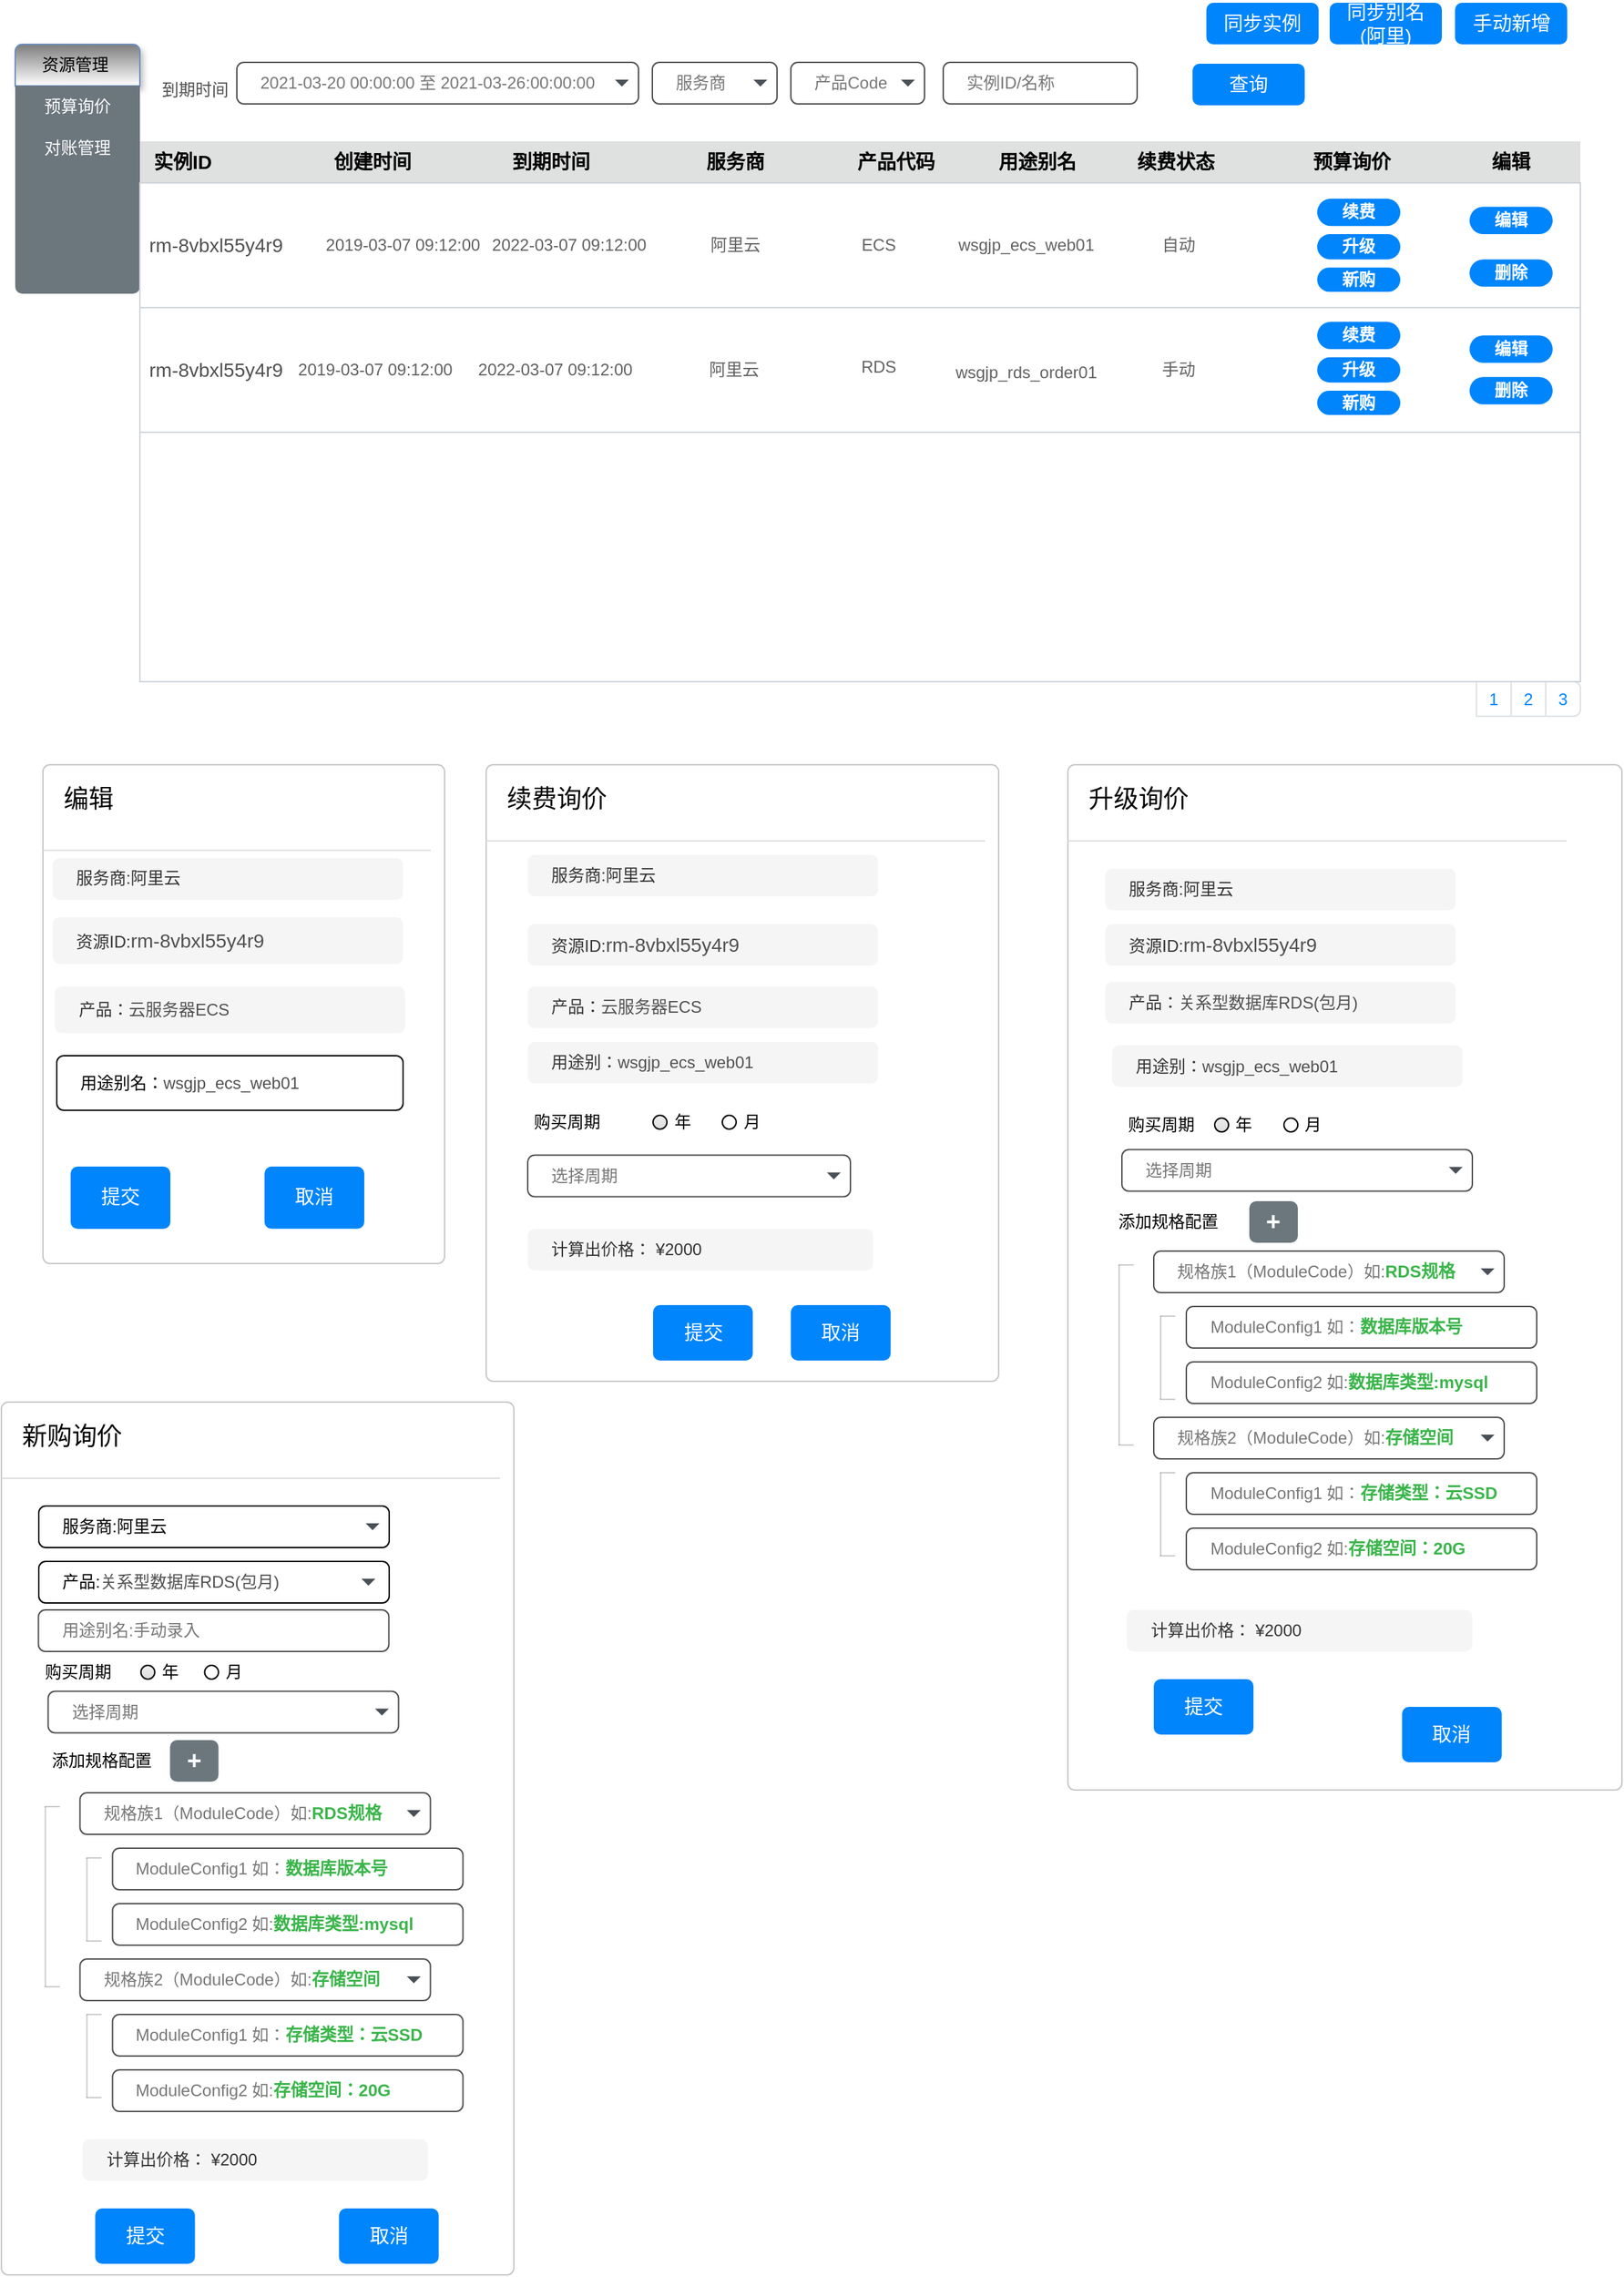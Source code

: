 <mxfile version="14.5.1" type="github" pages="4">
  <diagram name="资源管理" id="5348f1db-0dfa-24cf-5d06-2057accb5106">
    <mxGraphModel dx="1580" dy="828" grid="1" gridSize="10" guides="1" tooltips="1" connect="1" arrows="1" fold="1" page="1" pageScale="1.5" pageWidth="826" pageHeight="1169" background="#ffffff" math="0" shadow="0">
      <root>
        <mxCell id="0" style=";html=1;" />
        <mxCell id="1" style=";html=1;" parent="0" />
        <mxCell id="TfYHMZdPJaH0tN1C7_BG-54" value="" style="html=1;shadow=0;dashed=0;shape=mxgraph.bootstrap.rrect;rSize=5;strokeColor=none;html=1;whiteSpace=wrap;fillColor=#6C767D;fontColor=#ffffff;" parent="1" vertex="1">
          <mxGeometry x="20" y="120" width="90" height="180" as="geometry" />
        </mxCell>
        <mxCell id="TfYHMZdPJaH0tN1C7_BG-55" value="&lt;font color=&quot;#000000&quot;&gt;资源管理&amp;nbsp;&lt;/font&gt;" style="strokeColor=#6c8ebf;html=1;shadow=1;dashed=0;shape=mxgraph.bootstrap.topButton;rSize=5;perimeter=none;whiteSpace=wrap;resizeWidth=1;labelBackgroundColor=none;fontColor=#FFFF00;labelBorderColor=none;sketch=0;fillColor=#7D7D7D;gradientColor=#ffffff;" parent="TfYHMZdPJaH0tN1C7_BG-54" vertex="1">
          <mxGeometry width="90" height="30" relative="1" as="geometry" />
        </mxCell>
        <mxCell id="TfYHMZdPJaH0tN1C7_BG-56" value="预算询价" style="strokeColor=inherit;fillColor=inherit;gradientColor=inherit;fontColor=inherit;html=1;shadow=0;dashed=0;perimeter=none;whiteSpace=wrap;resizeWidth=1;" parent="TfYHMZdPJaH0tN1C7_BG-54" vertex="1">
          <mxGeometry width="90" height="30" relative="1" as="geometry">
            <mxPoint y="30" as="offset" />
          </mxGeometry>
        </mxCell>
        <mxCell id="TfYHMZdPJaH0tN1C7_BG-57" value="对账管理" style="strokeColor=inherit;fillColor=inherit;gradientColor=inherit;fontColor=inherit;html=1;shadow=0;dashed=0;perimeter=none;whiteSpace=wrap;resizeWidth=1;" parent="TfYHMZdPJaH0tN1C7_BG-54" vertex="1">
          <mxGeometry width="90" height="30" relative="1" as="geometry">
            <mxPoint y="60" as="offset" />
          </mxGeometry>
        </mxCell>
        <mxCell id="TfYHMZdPJaH0tN1C7_BG-59" value="" style="strokeColor=inherit;fillColor=inherit;gradientColor=inherit;fontColor=inherit;html=1;shadow=0;dashed=0;perimeter=none;whiteSpace=wrap;resizeWidth=1;align=left;spacing=10;" parent="TfYHMZdPJaH0tN1C7_BG-54" vertex="1">
          <mxGeometry width="90" height="30" relative="1" as="geometry">
            <mxPoint y="120" as="offset" />
          </mxGeometry>
        </mxCell>
        <mxCell id="TfYHMZdPJaH0tN1C7_BG-66" value="实例ID" style="rounded=0;whiteSpace=wrap;html=1;arcSize=50;strokeColor=none;strokeWidth=1;fontColor=#000000;whiteSpace=wrap;align=left;verticalAlign=middle;spacingLeft=0;fontStyle=1;fontSize=14;spacing=10;fillColor=#DFE0E0;" parent="1" vertex="1">
          <mxGeometry x="110" y="190" width="130" height="30" as="geometry" />
        </mxCell>
        <mxCell id="TfYHMZdPJaH0tN1C7_BG-69" value="用途别名" style="rounded=0;whiteSpace=wrap;html=1;arcSize=50;strokeColor=none;strokeWidth=1;fontColor=#000000;whiteSpace=wrap;align=left;verticalAlign=middle;spacingLeft=0;fontStyle=1;fontSize=14;spacing=10;fillColor=#DFE0E0;" parent="1" vertex="1">
          <mxGeometry x="720" y="190" width="100" height="30" as="geometry" />
        </mxCell>
        <mxCell id="TfYHMZdPJaH0tN1C7_BG-70" value="创建时间" style="rounded=0;whiteSpace=wrap;html=1;arcSize=50;strokeColor=none;strokeWidth=1;fontColor=#000000;whiteSpace=wrap;align=left;verticalAlign=middle;spacingLeft=0;fontStyle=1;fontSize=14;spacing=10;fillColor=#DFE0E0;" parent="1" vertex="1">
          <mxGeometry x="240" y="190" width="130" height="30" as="geometry" />
        </mxCell>
        <mxCell id="TfYHMZdPJaH0tN1C7_BG-71" value="产品代码" style="rounded=0;whiteSpace=wrap;html=1;arcSize=50;strokeColor=none;strokeWidth=1;fontColor=#000000;whiteSpace=wrap;align=left;verticalAlign=middle;spacingLeft=0;fontStyle=1;fontSize=14;spacing=10;fillColor=#DFE0E0;" parent="1" vertex="1">
          <mxGeometry x="618" y="190" width="102" height="30" as="geometry" />
        </mxCell>
        <mxCell id="TfYHMZdPJaH0tN1C7_BG-72" value="服务商" style="rounded=0;whiteSpace=wrap;html=1;arcSize=50;strokeColor=none;strokeWidth=1;fontColor=#000000;whiteSpace=wrap;align=left;verticalAlign=middle;spacingLeft=0;fontStyle=1;fontSize=14;spacing=10;fillColor=#DFE0E0;" parent="1" vertex="1">
          <mxGeometry x="509" y="190" width="110" height="30" as="geometry" />
        </mxCell>
        <mxCell id="TfYHMZdPJaH0tN1C7_BG-73" value="到期时间" style="rounded=0;whiteSpace=wrap;html=1;arcSize=50;strokeColor=none;strokeWidth=1;fontColor=#000000;whiteSpace=wrap;align=left;verticalAlign=middle;spacingLeft=0;fontStyle=1;fontSize=14;spacing=10;fillColor=#DFE0E0;" parent="1" vertex="1">
          <mxGeometry x="369" y="190" width="140" height="30" as="geometry" />
        </mxCell>
        <mxCell id="TfYHMZdPJaH0tN1C7_BG-74" value="续费状态" style="rounded=0;whiteSpace=wrap;html=1;arcSize=50;strokeColor=none;strokeWidth=1;fontColor=#000000;whiteSpace=wrap;align=left;verticalAlign=middle;spacingLeft=0;fontStyle=1;fontSize=14;spacing=10;fillColor=#DFE0E0;" parent="1" vertex="1">
          <mxGeometry x="820" y="190" width="110" height="30" as="geometry" />
        </mxCell>
        <mxCell id="TfYHMZdPJaH0tN1C7_BG-103" value="预算询价" style="rounded=0;whiteSpace=wrap;html=1;arcSize=50;strokeColor=none;strokeWidth=1;fontColor=#000000;whiteSpace=wrap;align=center;verticalAlign=middle;spacingLeft=0;fontStyle=1;fontSize=14;spacing=10;fillColor=#DFE0E0;" parent="1" vertex="1">
          <mxGeometry x="920" y="190" width="130" height="30" as="geometry" />
        </mxCell>
        <mxCell id="TfYHMZdPJaH0tN1C7_BG-107" value="" style="group" parent="1" vertex="1" connectable="0">
          <mxGeometry x="110" y="220" width="1040" height="90" as="geometry" />
        </mxCell>
        <mxCell id="TfYHMZdPJaH0tN1C7_BG-94" value="" style="rounded=0;whiteSpace=wrap;html=1;shadow=0;dashed=0;sketch=0;strokeColor=#CED4DA;strokeWidth=1;fillColor=#FFFFFF;fontSize=14;fontColor=#505050;align=left;" parent="TfYHMZdPJaH0tN1C7_BG-107" vertex="1">
          <mxGeometry width="1040" height="90" as="geometry" />
        </mxCell>
        <mxCell id="TfYHMZdPJaH0tN1C7_BG-96" value="rm-8vbxl55y4r9" style="text;strokeColor=none;fillColor=none;align=center;verticalAlign=middle;whiteSpace=wrap;rounded=0;shadow=0;dashed=0;sketch=0;fontSize=14;fontColor=#505050;" parent="TfYHMZdPJaH0tN1C7_BG-107" vertex="1">
          <mxGeometry y="22.5" width="110" height="45" as="geometry" />
        </mxCell>
        <mxCell id="TfYHMZdPJaH0tN1C7_BG-97" value="2019-03-07 09:12:00" style="text;strokeColor=none;fillColor=none;align=center;verticalAlign=middle;whiteSpace=wrap;rounded=0;shadow=0;dashed=0;sketch=0;fontSize=12;fontColor=#505050;spacing=2;textOpacity=90;" parent="TfYHMZdPJaH0tN1C7_BG-107" vertex="1">
          <mxGeometry x="90" y="22.5" width="160" height="45" as="geometry" />
        </mxCell>
        <mxCell id="TfYHMZdPJaH0tN1C7_BG-98" value="2022-03-07 09:12:00" style="text;strokeColor=none;fillColor=none;align=center;verticalAlign=middle;whiteSpace=wrap;rounded=0;shadow=0;dashed=0;sketch=0;fontSize=12;fontColor=#505050;spacing=2;textOpacity=90;" parent="TfYHMZdPJaH0tN1C7_BG-107" vertex="1">
          <mxGeometry x="220" y="22.5" width="160" height="45" as="geometry" />
        </mxCell>
        <mxCell id="TfYHMZdPJaH0tN1C7_BG-99" value="阿里云" style="text;strokeColor=none;fillColor=none;align=center;verticalAlign=middle;whiteSpace=wrap;rounded=0;shadow=0;dashed=0;sketch=0;fontSize=12;fontColor=#505050;spacing=2;textOpacity=90;" parent="TfYHMZdPJaH0tN1C7_BG-107" vertex="1">
          <mxGeometry x="399" y="22.5" width="60" height="45" as="geometry" />
        </mxCell>
        <mxCell id="TfYHMZdPJaH0tN1C7_BG-101" value="wsgjp_ecs_web01" style="text;strokeColor=none;fillColor=none;align=center;verticalAlign=middle;whiteSpace=wrap;rounded=0;shadow=0;dashed=0;sketch=0;fontSize=12;fontColor=#505050;spacing=2;textOpacity=90;" parent="TfYHMZdPJaH0tN1C7_BG-107" vertex="1">
          <mxGeometry x="590" y="22.5" width="100" height="45" as="geometry" />
        </mxCell>
        <mxCell id="TfYHMZdPJaH0tN1C7_BG-102" value="自动同步" style="text;strokeColor=none;fillColor=none;align=center;verticalAlign=middle;whiteSpace=wrap;rounded=0;shadow=0;dashed=0;sketch=0;fontSize=12;fontColor=#505050;spacing=2;textOpacity=90;" parent="TfYHMZdPJaH0tN1C7_BG-107" vertex="1">
          <mxGeometry x="720" y="22.5" width="60" height="45" as="geometry" />
        </mxCell>
        <mxCell id="TfYHMZdPJaH0tN1C7_BG-104" value="续费" style="rounded=1;whiteSpace=wrap;html=1;arcSize=50;strokeColor=none;strokeWidth=1;fillColor=#0085FC;fontColor=#FFFFFF;whiteSpace=wrap;align=center;verticalAlign=middle;spacingLeft=0;fontStyle=1;fontSize=12;spacing=10;shadow=0;dashed=0;sketch=0;" parent="TfYHMZdPJaH0tN1C7_BG-107" vertex="1">
          <mxGeometry x="850" y="10.29" width="60" height="19.71" as="geometry" />
        </mxCell>
        <mxCell id="TfYHMZdPJaH0tN1C7_BG-105" value="升级" style="rounded=1;whiteSpace=wrap;html=1;arcSize=50;strokeColor=none;strokeWidth=1;fillColor=#0085FC;fontColor=#FFFFFF;whiteSpace=wrap;align=center;verticalAlign=middle;spacingLeft=0;fontStyle=1;fontSize=12;spacing=10;shadow=0;dashed=0;sketch=0;" parent="TfYHMZdPJaH0tN1C7_BG-107" vertex="1">
          <mxGeometry x="850" y="35.9" width="60" height="18.21" as="geometry" />
        </mxCell>
        <mxCell id="TfYHMZdPJaH0tN1C7_BG-106" value="新购" style="rounded=1;whiteSpace=wrap;html=1;arcSize=50;strokeColor=none;strokeWidth=1;fillColor=#0085FC;fontColor=#FFFFFF;whiteSpace=wrap;align=center;verticalAlign=middle;spacingLeft=0;fontStyle=1;fontSize=12;spacing=10;shadow=0;dashed=0;sketch=0;" parent="TfYHMZdPJaH0tN1C7_BG-107" vertex="1">
          <mxGeometry x="850" y="60" width="60" height="17.5" as="geometry" />
        </mxCell>
        <mxCell id="TfYHMZdPJaH0tN1C7_BG-177" value="编辑" style="rounded=1;whiteSpace=wrap;html=1;arcSize=50;strokeColor=none;strokeWidth=1;fillColor=#0085FC;fontColor=#FFFFFF;whiteSpace=wrap;align=center;verticalAlign=middle;spacingLeft=0;fontStyle=1;fontSize=12;spacing=10;shadow=0;dashed=0;sketch=0;" parent="TfYHMZdPJaH0tN1C7_BG-107" vertex="1">
          <mxGeometry x="960" y="22.5" width="60" height="19.71" as="geometry" />
        </mxCell>
        <mxCell id="TfYHMZdPJaH0tN1C7_BG-178" value="删除" style="rounded=1;whiteSpace=wrap;html=1;arcSize=50;strokeColor=none;strokeWidth=1;fillColor=#0085FC;fontColor=#FFFFFF;whiteSpace=wrap;align=center;verticalAlign=middle;spacingLeft=0;fontStyle=1;fontSize=12;spacing=10;shadow=0;dashed=0;sketch=0;" parent="TfYHMZdPJaH0tN1C7_BG-107" vertex="1">
          <mxGeometry x="960" y="54.1" width="60" height="19.71" as="geometry" />
        </mxCell>
        <mxCell id="TfYHMZdPJaH0tN1C7_BG-121" value="" style="html=1;shadow=0;dashed=0;shape=mxgraph.bootstrap.rrect;rSize=5;strokeColor=#DEE2E6;html=1;whiteSpace=wrap;fillColor=#ffffff;fontColor=#0085FC;rounded=0;sketch=0;align=center;" parent="1" vertex="1">
          <mxGeometry x="1075" y="580" width="75" height="25" as="geometry" />
        </mxCell>
        <mxCell id="TfYHMZdPJaH0tN1C7_BG-123" value="2" style="strokeColor=inherit;fillColor=inherit;gradientColor=inherit;fontColor=inherit;html=1;shadow=0;dashed=0;perimeter=none;whiteSpace=wrap;resizeHeight=1;fontSize=12;" parent="TfYHMZdPJaH0tN1C7_BG-121" vertex="1">
          <mxGeometry width="25" height="25" relative="1" as="geometry">
            <mxPoint x="25" as="offset" />
          </mxGeometry>
        </mxCell>
        <mxCell id="TfYHMZdPJaH0tN1C7_BG-124" value="3" style="strokeColor=inherit;fillColor=inherit;gradientColor=inherit;fontColor=inherit;html=1;shadow=0;dashed=0;shape=mxgraph.bootstrap.rightButton;rSize=5;perimeter=none;whiteSpace=wrap;resizeHeight=1;fontSize=12;" parent="TfYHMZdPJaH0tN1C7_BG-121" vertex="1">
          <mxGeometry x="1" width="25" height="25" relative="1" as="geometry">
            <mxPoint x="-25" as="offset" />
          </mxGeometry>
        </mxCell>
        <mxCell id="LldY5YkvqFoHoAoNErch-1" value="1" style="strokeColor=inherit;fillColor=inherit;gradientColor=inherit;fontColor=inherit;html=1;shadow=0;dashed=0;perimeter=none;whiteSpace=wrap;resizeHeight=1;fontSize=12;" parent="TfYHMZdPJaH0tN1C7_BG-121" vertex="1">
          <mxGeometry width="25" height="25" as="geometry" />
        </mxCell>
        <mxCell id="TfYHMZdPJaH0tN1C7_BG-169" value="" style="group" parent="1" vertex="1" connectable="0">
          <mxGeometry x="110" y="130" width="841" height="38" as="geometry" />
        </mxCell>
        <mxCell id="TfYHMZdPJaH0tN1C7_BG-152" value="2021-03-20 00:00:00 至 2021-03-26:00:00:00" style="html=1;shadow=0;dashed=0;shape=mxgraph.bootstrap.rrect;rSize=5;strokeColor=#505050;strokeWidth=1;fillColor=#ffffff;fontColor=#777777;whiteSpace=wrap;align=left;verticalAlign=middle;fontStyle=0;fontSize=12;spacingRight=0;spacing=17;rounded=0;sketch=0;" parent="TfYHMZdPJaH0tN1C7_BG-169" vertex="1">
          <mxGeometry x="70" y="3" width="290" height="30" as="geometry" />
        </mxCell>
        <mxCell id="TfYHMZdPJaH0tN1C7_BG-153" value="" style="shape=triangle;direction=south;fillColor=#495057;strokeColor=none;perimeter=none;" parent="TfYHMZdPJaH0tN1C7_BG-152" vertex="1">
          <mxGeometry x="1" y="0.5" width="10" height="5" relative="1" as="geometry">
            <mxPoint x="-17" y="-2.5" as="offset" />
          </mxGeometry>
        </mxCell>
        <mxCell id="TfYHMZdPJaH0tN1C7_BG-164" value="到期时间" style="text;html=1;strokeColor=none;fillColor=none;align=center;verticalAlign=middle;whiteSpace=wrap;rounded=0;shadow=0;dashed=0;sketch=0;fontSize=12;fontColor=#505050;" parent="TfYHMZdPJaH0tN1C7_BG-169" vertex="1">
          <mxGeometry y="13" width="80" height="20" as="geometry" />
        </mxCell>
        <mxCell id="TfYHMZdPJaH0tN1C7_BG-165" value="服务商" style="html=1;shadow=0;dashed=0;shape=mxgraph.bootstrap.rrect;rSize=5;strokeColor=#505050;strokeWidth=1;fillColor=#ffffff;fontColor=#777777;whiteSpace=wrap;align=left;verticalAlign=middle;fontStyle=0;fontSize=12;spacingRight=0;spacing=17;rounded=0;sketch=0;" parent="TfYHMZdPJaH0tN1C7_BG-169" vertex="1">
          <mxGeometry x="370" y="3" width="90" height="30" as="geometry" />
        </mxCell>
        <mxCell id="TfYHMZdPJaH0tN1C7_BG-166" value="" style="shape=triangle;direction=south;fillColor=#495057;strokeColor=none;perimeter=none;" parent="TfYHMZdPJaH0tN1C7_BG-165" vertex="1">
          <mxGeometry x="1" y="0.5" width="10" height="5" relative="1" as="geometry">
            <mxPoint x="-17" y="-2.5" as="offset" />
          </mxGeometry>
        </mxCell>
        <mxCell id="TfYHMZdPJaH0tN1C7_BG-167" value="产品Code" style="html=1;shadow=0;dashed=0;shape=mxgraph.bootstrap.rrect;rSize=5;strokeColor=#505050;strokeWidth=1;fillColor=#ffffff;fontColor=#777777;whiteSpace=wrap;align=left;verticalAlign=middle;fontStyle=0;fontSize=12;spacingRight=0;spacing=17;rounded=0;sketch=0;" parent="TfYHMZdPJaH0tN1C7_BG-169" vertex="1">
          <mxGeometry x="470" y="3" width="96.5" height="30" as="geometry" />
        </mxCell>
        <mxCell id="TfYHMZdPJaH0tN1C7_BG-168" value="" style="shape=triangle;direction=south;fillColor=#495057;strokeColor=none;perimeter=none;" parent="TfYHMZdPJaH0tN1C7_BG-167" vertex="1">
          <mxGeometry x="1" y="0.5" width="10" height="5" relative="1" as="geometry">
            <mxPoint x="-17" y="-2.5" as="offset" />
          </mxGeometry>
        </mxCell>
        <mxCell id="TfYHMZdPJaH0tN1C7_BG-173" value="实例ID/名称" style="html=1;shadow=0;dashed=0;shape=mxgraph.bootstrap.rrect;rSize=5;strokeColor=#505050;strokeWidth=1;fillColor=#ffffff;fontColor=#777777;whiteSpace=wrap;align=left;verticalAlign=middle;fontStyle=0;fontSize=12;spacingRight=0;spacing=17;rounded=0;sketch=0;" parent="TfYHMZdPJaH0tN1C7_BG-169" vertex="1">
          <mxGeometry x="580" y="3" width="140" height="30" as="geometry" />
        </mxCell>
        <mxCell id="B6dY-odYcLR840l5Uq3M-2" value="查询" style="html=1;shadow=0;dashed=0;shape=mxgraph.bootstrap.rrect;rSize=5;strokeColor=none;strokeWidth=1;fillColor=#0085FC;fontColor=#FFFFFF;whiteSpace=wrap;align=center;verticalAlign=middle;spacingLeft=0;fontStyle=0;fontSize=14;spacing=5;rounded=0;sketch=0;" vertex="1" parent="TfYHMZdPJaH0tN1C7_BG-169">
          <mxGeometry x="760" y="4" width="81" height="30" as="geometry" />
        </mxCell>
        <mxCell id="TfYHMZdPJaH0tN1C7_BG-172" value="手动新增" style="html=1;shadow=0;dashed=0;shape=mxgraph.bootstrap.rrect;rSize=5;strokeColor=none;strokeWidth=1;fillColor=#0085FC;fontColor=#FFFFFF;whiteSpace=wrap;align=center;verticalAlign=middle;spacingLeft=0;fontStyle=0;fontSize=14;spacing=5;rounded=0;sketch=0;" parent="1" vertex="1">
          <mxGeometry x="1059.5" y="90" width="81" height="30" as="geometry" />
        </mxCell>
        <mxCell id="TfYHMZdPJaH0tN1C7_BG-175" value="编辑" style="rounded=0;whiteSpace=wrap;html=1;arcSize=50;strokeColor=none;strokeWidth=1;fontColor=#000000;whiteSpace=wrap;align=center;verticalAlign=middle;spacingLeft=0;fontStyle=1;fontSize=14;spacing=10;fillColor=#DFE0E0;" parent="1" vertex="1">
          <mxGeometry x="1050" y="190" width="100" height="30" as="geometry" />
        </mxCell>
        <mxCell id="TfYHMZdPJaH0tN1C7_BG-179" value="" style="group" parent="1" vertex="1" connectable="0">
          <mxGeometry x="110" y="310" width="1040" height="90" as="geometry" />
        </mxCell>
        <mxCell id="TfYHMZdPJaH0tN1C7_BG-180" value="" style="rounded=0;whiteSpace=wrap;html=1;shadow=0;dashed=0;sketch=0;strokeColor=#CED4DA;strokeWidth=1;fillColor=#FFFFFF;fontSize=14;fontColor=#505050;align=left;" parent="TfYHMZdPJaH0tN1C7_BG-179" vertex="1">
          <mxGeometry width="1040" height="90" as="geometry" />
        </mxCell>
        <mxCell id="TfYHMZdPJaH0tN1C7_BG-181" value="rm-8vbxl55y4r9" style="text;strokeColor=none;fillColor=none;align=center;verticalAlign=middle;whiteSpace=wrap;rounded=0;shadow=0;dashed=0;sketch=0;fontSize=14;fontColor=#505050;" parent="TfYHMZdPJaH0tN1C7_BG-179" vertex="1">
          <mxGeometry y="22.5" width="110" height="45" as="geometry" />
        </mxCell>
        <mxCell id="TfYHMZdPJaH0tN1C7_BG-182" value="2019-03-07 09:12:00" style="text;strokeColor=none;fillColor=none;align=center;verticalAlign=middle;whiteSpace=wrap;rounded=0;shadow=0;dashed=0;sketch=0;fontSize=12;fontColor=#505050;spacing=2;textOpacity=90;" parent="TfYHMZdPJaH0tN1C7_BG-179" vertex="1">
          <mxGeometry x="90" y="22.5" width="160" height="45" as="geometry" />
        </mxCell>
        <mxCell id="TfYHMZdPJaH0tN1C7_BG-183" value="2022-03-07 09:12:00" style="text;strokeColor=none;fillColor=none;align=center;verticalAlign=middle;whiteSpace=wrap;rounded=0;shadow=0;dashed=0;sketch=0;fontSize=12;fontColor=#505050;spacing=2;textOpacity=90;" parent="TfYHMZdPJaH0tN1C7_BG-179" vertex="1">
          <mxGeometry x="220" y="22.5" width="160" height="45" as="geometry" />
        </mxCell>
        <mxCell id="TfYHMZdPJaH0tN1C7_BG-184" value="阿里云" style="text;strokeColor=none;fillColor=none;align=center;verticalAlign=middle;whiteSpace=wrap;rounded=0;shadow=0;dashed=0;sketch=0;fontSize=12;fontColor=#505050;spacing=2;textOpacity=90;" parent="TfYHMZdPJaH0tN1C7_BG-179" vertex="1">
          <mxGeometry x="399" y="22.5" width="60" height="45" as="geometry" />
        </mxCell>
        <mxCell id="TfYHMZdPJaH0tN1C7_BG-186" value="wsgjp_rds_order01" style="text;strokeColor=none;fillColor=none;align=center;verticalAlign=middle;whiteSpace=wrap;rounded=0;shadow=0;dashed=0;sketch=0;fontSize=12;fontColor=#505050;spacing=2;textOpacity=90;" parent="TfYHMZdPJaH0tN1C7_BG-179" vertex="1">
          <mxGeometry x="610" y="24.86" width="60" height="45" as="geometry" />
        </mxCell>
        <mxCell id="TfYHMZdPJaH0tN1C7_BG-187" value="手动" style="text;strokeColor=none;fillColor=none;align=center;verticalAlign=middle;whiteSpace=wrap;rounded=0;shadow=0;dashed=0;sketch=0;fontSize=12;fontColor=#505050;spacing=2;textOpacity=90;" parent="TfYHMZdPJaH0tN1C7_BG-179" vertex="1">
          <mxGeometry x="720" y="22.5" width="60" height="45" as="geometry" />
        </mxCell>
        <mxCell id="TfYHMZdPJaH0tN1C7_BG-188" value="续费" style="rounded=1;whiteSpace=wrap;html=1;arcSize=50;strokeColor=none;strokeWidth=1;fillColor=#0085FC;fontColor=#FFFFFF;whiteSpace=wrap;align=center;verticalAlign=middle;spacingLeft=0;fontStyle=1;fontSize=12;spacing=10;shadow=0;dashed=0;sketch=0;" parent="TfYHMZdPJaH0tN1C7_BG-179" vertex="1">
          <mxGeometry x="850" y="10.29" width="60" height="19.71" as="geometry" />
        </mxCell>
        <mxCell id="TfYHMZdPJaH0tN1C7_BG-189" value="升级" style="rounded=1;whiteSpace=wrap;html=1;arcSize=50;strokeColor=none;strokeWidth=1;fillColor=#0085FC;fontColor=#FFFFFF;whiteSpace=wrap;align=center;verticalAlign=middle;spacingLeft=0;fontStyle=1;fontSize=12;spacing=10;shadow=0;dashed=0;sketch=0;" parent="TfYHMZdPJaH0tN1C7_BG-179" vertex="1">
          <mxGeometry x="850" y="35.9" width="60" height="18.21" as="geometry" />
        </mxCell>
        <mxCell id="TfYHMZdPJaH0tN1C7_BG-190" value="新购" style="rounded=1;whiteSpace=wrap;html=1;arcSize=50;strokeColor=none;strokeWidth=1;fillColor=#0085FC;fontColor=#FFFFFF;whiteSpace=wrap;align=center;verticalAlign=middle;spacingLeft=0;fontStyle=1;fontSize=12;spacing=10;shadow=0;dashed=0;sketch=0;" parent="TfYHMZdPJaH0tN1C7_BG-179" vertex="1">
          <mxGeometry x="850" y="60" width="60" height="17.5" as="geometry" />
        </mxCell>
        <mxCell id="TfYHMZdPJaH0tN1C7_BG-191" value="编辑" style="rounded=1;whiteSpace=wrap;html=1;arcSize=50;strokeColor=none;strokeWidth=1;fillColor=#0085FC;fontColor=#FFFFFF;whiteSpace=wrap;align=center;verticalAlign=middle;spacingLeft=0;fontStyle=1;fontSize=12;spacing=10;shadow=0;dashed=0;sketch=0;" parent="TfYHMZdPJaH0tN1C7_BG-179" vertex="1">
          <mxGeometry x="960" y="20.15" width="60" height="19.71" as="geometry" />
        </mxCell>
        <mxCell id="TfYHMZdPJaH0tN1C7_BG-192" value="删除" style="rounded=1;whiteSpace=wrap;html=1;arcSize=50;strokeColor=none;strokeWidth=1;fillColor=#0085FC;fontColor=#FFFFFF;whiteSpace=wrap;align=center;verticalAlign=middle;spacingLeft=0;fontStyle=1;fontSize=12;spacing=10;shadow=0;dashed=0;sketch=0;" parent="TfYHMZdPJaH0tN1C7_BG-179" vertex="1">
          <mxGeometry x="960" y="50.15" width="60" height="19.71" as="geometry" />
        </mxCell>
        <mxCell id="TfYHMZdPJaH0tN1C7_BG-120" value="" style="whiteSpace=wrap;html=1;rounded=0;shadow=0;dashed=0;sketch=0;strokeColor=#CED4DA;strokeWidth=1;fillColor=#FFFFFF;fontSize=12;fontColor=#505050;align=center;" parent="1" vertex="1">
          <mxGeometry x="110" y="400" width="1040" height="180" as="geometry" />
        </mxCell>
        <mxCell id="koWa10LQGwCeH2w7pDBY-1" value="" style="group" parent="1" vertex="1" connectable="0">
          <mxGeometry x="110" y="220" width="1040" height="90" as="geometry" />
        </mxCell>
        <mxCell id="koWa10LQGwCeH2w7pDBY-2" value="" style="rounded=0;whiteSpace=wrap;html=1;shadow=0;dashed=0;sketch=0;strokeColor=#CED4DA;strokeWidth=1;fillColor=#FFFFFF;fontSize=14;fontColor=#505050;align=left;" parent="koWa10LQGwCeH2w7pDBY-1" vertex="1">
          <mxGeometry width="1040" height="90" as="geometry" />
        </mxCell>
        <mxCell id="koWa10LQGwCeH2w7pDBY-3" value="rm-8vbxl55y4r9" style="text;strokeColor=none;fillColor=none;align=center;verticalAlign=middle;whiteSpace=wrap;rounded=0;shadow=0;dashed=0;sketch=0;fontSize=14;fontColor=#505050;" parent="koWa10LQGwCeH2w7pDBY-1" vertex="1">
          <mxGeometry y="22.5" width="110.0" height="45" as="geometry" />
        </mxCell>
        <mxCell id="koWa10LQGwCeH2w7pDBY-4" value="2019-03-07 09:12:00" style="text;strokeColor=none;fillColor=none;align=center;verticalAlign=middle;whiteSpace=wrap;rounded=0;shadow=0;dashed=0;sketch=0;fontSize=12;fontColor=#505050;spacing=2;textOpacity=90;" parent="koWa10LQGwCeH2w7pDBY-1" vertex="1">
          <mxGeometry x="109.999" y="22.5" width="160.0" height="45" as="geometry" />
        </mxCell>
        <mxCell id="koWa10LQGwCeH2w7pDBY-5" value="2022-03-07 09:12:00" style="text;strokeColor=none;fillColor=none;align=center;verticalAlign=middle;whiteSpace=wrap;rounded=0;shadow=0;dashed=0;sketch=0;fontSize=12;fontColor=#505050;spacing=2;textOpacity=90;" parent="koWa10LQGwCeH2w7pDBY-1" vertex="1">
          <mxGeometry x="230.001" y="22.5" width="160.0" height="45" as="geometry" />
        </mxCell>
        <mxCell id="koWa10LQGwCeH2w7pDBY-6" value="阿里云" style="text;strokeColor=none;fillColor=none;align=center;verticalAlign=middle;whiteSpace=wrap;rounded=0;shadow=0;dashed=0;sketch=0;fontSize=12;fontColor=#505050;spacing=2;textOpacity=90;" parent="koWa10LQGwCeH2w7pDBY-1" vertex="1">
          <mxGeometry x="399.998" y="22.5" width="60" height="45" as="geometry" />
        </mxCell>
        <mxCell id="koWa10LQGwCeH2w7pDBY-7" value="ECS" style="text;strokeColor=none;fillColor=none;align=center;verticalAlign=middle;whiteSpace=wrap;rounded=0;shadow=0;dashed=0;sketch=0;fontSize=12;fontColor=#505050;spacing=2;textOpacity=90;" parent="koWa10LQGwCeH2w7pDBY-1" vertex="1">
          <mxGeometry x="490.005" y="22.5" width="87.369" height="45" as="geometry" />
        </mxCell>
        <mxCell id="koWa10LQGwCeH2w7pDBY-8" value="wsgjp_ecs_web01" style="text;strokeColor=none;fillColor=none;align=center;verticalAlign=middle;whiteSpace=wrap;rounded=0;shadow=0;dashed=0;sketch=0;fontSize=12;fontColor=#505050;spacing=2;textOpacity=90;" parent="koWa10LQGwCeH2w7pDBY-1" vertex="1">
          <mxGeometry x="589.996" y="22.5" width="100" height="45" as="geometry" />
        </mxCell>
        <mxCell id="koWa10LQGwCeH2w7pDBY-9" value="编辑" style="rounded=1;whiteSpace=wrap;html=1;arcSize=50;strokeColor=none;strokeWidth=1;fillColor=#0085FC;fontColor=#FFFFFF;whiteSpace=wrap;align=center;verticalAlign=middle;spacingLeft=0;fontStyle=1;fontSize=12;spacing=10;shadow=0;dashed=0;sketch=0;" parent="koWa10LQGwCeH2w7pDBY-1" vertex="1">
          <mxGeometry x="959.997" y="17.3" width="60" height="19.71" as="geometry" />
        </mxCell>
        <mxCell id="koWa10LQGwCeH2w7pDBY-10" value="删除" style="rounded=1;whiteSpace=wrap;html=1;arcSize=50;strokeColor=none;strokeWidth=1;fillColor=#0085FC;fontColor=#FFFFFF;whiteSpace=wrap;align=center;verticalAlign=middle;spacingLeft=0;fontStyle=1;fontSize=12;spacing=10;shadow=0;dashed=0;sketch=0;" parent="koWa10LQGwCeH2w7pDBY-1" vertex="1">
          <mxGeometry x="959.997" y="55.22" width="60" height="19.71" as="geometry" />
        </mxCell>
        <mxCell id="koWa10LQGwCeH2w7pDBY-11" value="自动" style="text;strokeColor=none;fillColor=none;align=center;verticalAlign=middle;whiteSpace=wrap;rounded=0;shadow=0;dashed=0;sketch=0;fontSize=12;fontColor=#505050;spacing=2;textOpacity=90;" parent="koWa10LQGwCeH2w7pDBY-1" vertex="1">
          <mxGeometry x="719.997" y="22.5" width="60" height="45" as="geometry" />
        </mxCell>
        <mxCell id="koWa10LQGwCeH2w7pDBY-12" value="升级" style="text;strokeColor=none;fillColor=none;align=center;verticalAlign=middle;whiteSpace=wrap;rounded=0;shadow=0;dashed=0;sketch=0;fontSize=12;fontColor=#505050;spacing=2;textOpacity=90;" parent="koWa10LQGwCeH2w7pDBY-1" vertex="1">
          <mxGeometry x="850.001" y="22.5" width="60" height="45" as="geometry" />
        </mxCell>
        <mxCell id="N95UHYgroy7Ffj6tG7ur-2" value="续费" style="rounded=1;whiteSpace=wrap;html=1;arcSize=50;strokeColor=none;strokeWidth=1;fillColor=#0085FC;fontColor=#FFFFFF;whiteSpace=wrap;align=center;verticalAlign=middle;spacingLeft=0;fontStyle=1;fontSize=12;spacing=10;shadow=0;dashed=0;sketch=0;" parent="koWa10LQGwCeH2w7pDBY-1" vertex="1">
          <mxGeometry x="850" y="11.4" width="60" height="19.71" as="geometry" />
        </mxCell>
        <mxCell id="N95UHYgroy7Ffj6tG7ur-3" value="升级" style="rounded=1;whiteSpace=wrap;html=1;arcSize=50;strokeColor=none;strokeWidth=1;fillColor=#0085FC;fontColor=#FFFFFF;whiteSpace=wrap;align=center;verticalAlign=middle;spacingLeft=0;fontStyle=1;fontSize=12;spacing=10;shadow=0;dashed=0;sketch=0;" parent="koWa10LQGwCeH2w7pDBY-1" vertex="1">
          <mxGeometry x="850" y="37.01" width="60" height="18.21" as="geometry" />
        </mxCell>
        <mxCell id="N95UHYgroy7Ffj6tG7ur-4" value="新购" style="rounded=1;whiteSpace=wrap;html=1;arcSize=50;strokeColor=none;strokeWidth=1;fillColor=#0085FC;fontColor=#FFFFFF;whiteSpace=wrap;align=center;verticalAlign=middle;spacingLeft=0;fontStyle=1;fontSize=12;spacing=10;shadow=0;dashed=0;sketch=0;" parent="koWa10LQGwCeH2w7pDBY-1" vertex="1">
          <mxGeometry x="850" y="61.11" width="60" height="17.5" as="geometry" />
        </mxCell>
        <mxCell id="N95UHYgroy7Ffj6tG7ur-1" value="RDS" style="text;strokeColor=none;fillColor=none;align=center;verticalAlign=middle;whiteSpace=wrap;rounded=0;shadow=0;dashed=0;sketch=0;fontSize=12;fontColor=#505050;spacing=2;textOpacity=90;" parent="1" vertex="1">
          <mxGeometry x="600.005" y="330.15" width="87.369" height="45" as="geometry" />
        </mxCell>
        <mxCell id="zAUTGzZ8Z8pulFCagqcD-6" value="" style="group" parent="1" vertex="1" connectable="0">
          <mxGeometry x="130" y="640" width="1050" height="740" as="geometry" />
        </mxCell>
        <mxCell id="zAUTGzZ8Z8pulFCagqcD-7" value="编辑" style="html=1;shadow=0;dashed=0;shape=mxgraph.bootstrap.rrect;rSize=5;html=1;strokeColor=#C8C8C8;fillColor=#ffffff;whiteSpace=wrap;verticalAlign=top;align=left;fontSize=18;spacing=15;spacingTop=-5;rounded=0;sketch=0;container=0;" parent="zAUTGzZ8Z8pulFCagqcD-6" vertex="1">
          <mxGeometry x="-90" width="290" height="360" as="geometry" />
        </mxCell>
        <mxCell id="zAUTGzZ8Z8pulFCagqcD-8" value="" style="shape=line;strokeColor=#dddddd;resizeWidth=1;" parent="zAUTGzZ8Z8pulFCagqcD-6" vertex="1">
          <mxGeometry x="-90" y="56.18" width="280" height="11.24" as="geometry">
            <mxPoint y="50" as="offset" />
          </mxGeometry>
        </mxCell>
        <mxCell id="zAUTGzZ8Z8pulFCagqcD-10" value="产品：&lt;span style=&quot;color: rgb(80 , 80 , 80) ; text-align: center&quot;&gt;云服务器ECS&lt;/span&gt;" style="html=1;shadow=0;dashed=0;shape=mxgraph.bootstrap.rrect;rSize=5;strokeWidth=1;fillColor=#f5f5f5;fontColor=#333333;whiteSpace=wrap;align=left;verticalAlign=middle;fontStyle=0;fontSize=12;spacingRight=0;spacing=17;rounded=0;sketch=0;strokeColor=none;" parent="zAUTGzZ8Z8pulFCagqcD-6" vertex="1">
          <mxGeometry x="-81.5" y="159.998" width="253" height="33.708" as="geometry" />
        </mxCell>
        <mxCell id="zAUTGzZ8Z8pulFCagqcD-12" value="取消" style="html=1;shadow=0;dashed=0;shape=mxgraph.bootstrap.rrect;rSize=5;strokeColor=none;strokeWidth=1;fillColor=#0085FC;fontColor=#FFFFFF;whiteSpace=wrap;align=center;verticalAlign=middle;spacingLeft=0;fontStyle=0;fontSize=14;spacing=5;rounded=0;sketch=0;" parent="zAUTGzZ8Z8pulFCagqcD-6" vertex="1">
          <mxGeometry x="70" y="289.992" width="72" height="44.944" as="geometry" />
        </mxCell>
        <mxCell id="zAUTGzZ8Z8pulFCagqcD-17" value="资源ID:&lt;span style=&quot;color: rgb(80 , 80 , 80) ; font-size: 14px ; text-align: center&quot;&gt;rm-8vbxl55y4r9&lt;/span&gt;" style="html=1;shadow=0;dashed=0;shape=mxgraph.bootstrap.rrect;rSize=5;strokeWidth=1;fillColor=#f5f5f5;fontColor=#333333;whiteSpace=wrap;align=left;verticalAlign=middle;fontStyle=0;fontSize=12;spacingRight=0;spacing=17;rounded=0;sketch=0;strokeColor=none;" parent="zAUTGzZ8Z8pulFCagqcD-6" vertex="1">
          <mxGeometry x="-83" y="109.996" width="253" height="33.708" as="geometry" />
        </mxCell>
        <mxCell id="zAUTGzZ8Z8pulFCagqcD-18" value="用途别名：&lt;span style=&quot;color: rgb(80 , 80 , 80) ; text-align: center&quot;&gt;wsgjp_ecs_web01&lt;/span&gt;" style="html=1;shadow=0;dashed=0;shape=mxgraph.bootstrap.rrect;rSize=5;strokeWidth=1;whiteSpace=wrap;align=left;verticalAlign=middle;fontStyle=0;fontSize=12;spacingRight=0;spacing=17;rounded=0;sketch=0;" parent="zAUTGzZ8Z8pulFCagqcD-6" vertex="1">
          <mxGeometry x="-80" y="210.001" width="250" height="39.326" as="geometry" />
        </mxCell>
        <mxCell id="zAUTGzZ8Z8pulFCagqcD-20" value="提交" style="html=1;shadow=0;dashed=0;shape=mxgraph.bootstrap.rrect;rSize=5;strokeColor=none;strokeWidth=1;fillColor=#0085FC;fontColor=#FFFFFF;whiteSpace=wrap;align=center;verticalAlign=middle;spacingLeft=0;fontStyle=0;fontSize=14;spacing=5;rounded=0;sketch=0;" parent="zAUTGzZ8Z8pulFCagqcD-6" vertex="1">
          <mxGeometry x="-70" y="289.997" width="72" height="44.944" as="geometry" />
        </mxCell>
        <mxCell id="zAUTGzZ8Z8pulFCagqcD-55" value="服务商:阿里云" style="html=1;shadow=0;dashed=0;shape=mxgraph.bootstrap.rrect;rSize=5;strokeWidth=1;fillColor=#f5f5f5;fontColor=#333333;whiteSpace=wrap;align=left;verticalAlign=middle;fontStyle=0;fontSize=12;spacingRight=0;spacing=17;rounded=0;sketch=0;strokeColor=none;" parent="zAUTGzZ8Z8pulFCagqcD-6" vertex="1">
          <mxGeometry x="-83" y="67.42" width="253" height="30" as="geometry" />
        </mxCell>
        <mxCell id="9OucFx-GNlFf2Y0bRGm2-22" value="" style="group" parent="zAUTGzZ8Z8pulFCagqcD-6" vertex="1" connectable="0">
          <mxGeometry x="230" width="370" height="445" as="geometry" />
        </mxCell>
        <mxCell id="TfYHMZdPJaH0tN1C7_BG-252" value="续费询价" style="html=1;shadow=0;dashed=0;shape=mxgraph.bootstrap.rrect;rSize=5;html=1;strokeColor=#C8C8C8;fillColor=#ffffff;whiteSpace=wrap;verticalAlign=top;align=left;fontSize=18;spacing=15;spacingTop=-5;rounded=0;sketch=0;container=0;" parent="9OucFx-GNlFf2Y0bRGm2-22" vertex="1">
          <mxGeometry width="370" height="445" as="geometry" />
        </mxCell>
        <mxCell id="TfYHMZdPJaH0tN1C7_BG-253" value="" style="shape=line;strokeColor=#dddddd;resizeWidth=1;" parent="9OucFx-GNlFf2Y0bRGm2-22" vertex="1">
          <mxGeometry y="50" width="360" height="10" as="geometry">
            <mxPoint y="50" as="offset" />
          </mxGeometry>
        </mxCell>
        <mxCell id="TfYHMZdPJaH0tN1C7_BG-258" value="计算出价格： ¥2000" style="html=1;shadow=0;dashed=0;shape=mxgraph.bootstrap.rrect;rSize=5;strokeWidth=1;whiteSpace=wrap;align=left;verticalAlign=middle;fontStyle=0;fontSize=12;spacingRight=0;spacing=17;rounded=0;sketch=0;fillColor=#f5f5f5;fontColor=#333333;strokeColor=none;" parent="9OucFx-GNlFf2Y0bRGm2-22" vertex="1">
          <mxGeometry x="30" y="335" width="249.5" height="30" as="geometry" />
        </mxCell>
        <mxCell id="TfYHMZdPJaH0tN1C7_BG-260" value="产品：&lt;span style=&quot;color: rgb(80 , 80 , 80) ; text-align: center&quot;&gt;云服务器ECS&lt;/span&gt;" style="html=1;shadow=0;dashed=0;shape=mxgraph.bootstrap.rrect;rSize=5;strokeWidth=1;fillColor=#f5f5f5;fontColor=#333333;whiteSpace=wrap;align=left;verticalAlign=middle;fontStyle=0;fontSize=12;spacingRight=0;spacing=17;rounded=0;sketch=0;strokeColor=none;" parent="9OucFx-GNlFf2Y0bRGm2-22" vertex="1">
          <mxGeometry x="30" y="160" width="253" height="30" as="geometry" />
        </mxCell>
        <mxCell id="TfYHMZdPJaH0tN1C7_BG-264" value="提交" style="html=1;shadow=0;dashed=0;shape=mxgraph.bootstrap.rrect;rSize=5;strokeColor=none;strokeWidth=1;fillColor=#0085FC;fontColor=#FFFFFF;whiteSpace=wrap;align=center;verticalAlign=middle;spacingLeft=0;fontStyle=0;fontSize=14;spacing=5;rounded=0;sketch=0;" parent="9OucFx-GNlFf2Y0bRGm2-22" vertex="1">
          <mxGeometry x="120.5" y="390" width="72" height="40" as="geometry" />
        </mxCell>
        <mxCell id="TfYHMZdPJaH0tN1C7_BG-265" value="取消" style="html=1;shadow=0;dashed=0;shape=mxgraph.bootstrap.rrect;rSize=5;strokeColor=none;strokeWidth=1;fillColor=#0085FC;fontColor=#FFFFFF;whiteSpace=wrap;align=center;verticalAlign=middle;spacingLeft=0;fontStyle=0;fontSize=14;spacing=5;rounded=0;sketch=0;" parent="9OucFx-GNlFf2Y0bRGm2-22" vertex="1">
          <mxGeometry x="220" y="390" width="72" height="40" as="geometry" />
        </mxCell>
        <mxCell id="9OucFx-GNlFf2Y0bRGm2-2" value="年" style="html=1;shadow=0;dashed=0;shape=mxgraph.bootstrap.radioButton2;labelPosition=right;verticalLabelPosition=middle;align=left;verticalAlign=middle;gradientColor=#DEDEDE;fillColor=#EDEDED;checked=0;spacing=5;checkedFill=#0085FC;checkedStroke=#ffffff;" parent="9OucFx-GNlFf2Y0bRGm2-22" vertex="1">
          <mxGeometry x="120.5" y="253" width="10" height="10" as="geometry" />
        </mxCell>
        <mxCell id="9OucFx-GNlFf2Y0bRGm2-3" value="月" style="html=1;shadow=0;dashed=0;shape=mxgraph.bootstrap.radioButton2;labelPosition=right;verticalLabelPosition=middle;align=left;verticalAlign=middle;gradientColor=#DEDEDE;checked=0;spacing=5;checkedFill=#0085FC;checkedStroke=#ffffff;fillColor=none;" parent="9OucFx-GNlFf2Y0bRGm2-22" vertex="1">
          <mxGeometry x="170.5" y="253" width="10" height="10" as="geometry" />
        </mxCell>
        <mxCell id="9OucFx-GNlFf2Y0bRGm2-6" value="选择周期" style="html=1;shadow=0;dashed=0;shape=mxgraph.bootstrap.rrect;rSize=5;strokeColor=#505050;strokeWidth=1;fillColor=#ffffff;fontColor=#777777;whiteSpace=wrap;align=left;verticalAlign=middle;fontStyle=0;fontSize=12;spacingRight=0;spacing=17;rounded=0;sketch=0;" parent="9OucFx-GNlFf2Y0bRGm2-22" vertex="1">
          <mxGeometry x="30" y="281.75" width="233" height="30" as="geometry" />
        </mxCell>
        <mxCell id="9OucFx-GNlFf2Y0bRGm2-7" value="" style="shape=triangle;direction=south;fillColor=#495057;strokeColor=none;perimeter=none;" parent="9OucFx-GNlFf2Y0bRGm2-6" vertex="1">
          <mxGeometry x="1" y="0.5" width="10" height="5" relative="1" as="geometry">
            <mxPoint x="-17" y="-2.5" as="offset" />
          </mxGeometry>
        </mxCell>
        <mxCell id="TfYHMZdPJaH0tN1C7_BG-262" value="资源ID:&lt;span style=&quot;color: rgb(80 , 80 , 80) ; font-size: 14px ; text-align: center&quot;&gt;rm-8vbxl55y4r9&lt;/span&gt;" style="html=1;shadow=0;dashed=0;shape=mxgraph.bootstrap.rrect;rSize=5;strokeWidth=1;fillColor=#f5f5f5;fontColor=#333333;whiteSpace=wrap;align=left;verticalAlign=middle;fontStyle=0;fontSize=12;spacingRight=0;spacing=17;rounded=0;sketch=0;strokeColor=none;" parent="9OucFx-GNlFf2Y0bRGm2-22" vertex="1">
          <mxGeometry x="30" y="115" width="253" height="30" as="geometry" />
        </mxCell>
        <mxCell id="zAUTGzZ8Z8pulFCagqcD-3" value="用途别：&lt;span style=&quot;color: rgb(80 , 80 , 80) ; text-align: center&quot;&gt;wsgjp_ecs_web01&lt;/span&gt;" style="html=1;shadow=0;dashed=0;shape=mxgraph.bootstrap.rrect;rSize=5;strokeWidth=1;fillColor=#f5f5f5;fontColor=#333333;whiteSpace=wrap;align=left;verticalAlign=middle;fontStyle=0;fontSize=12;spacingRight=0;spacing=17;rounded=0;sketch=0;strokeColor=none;" parent="9OucFx-GNlFf2Y0bRGm2-22" vertex="1">
          <mxGeometry x="30" y="200" width="253" height="30" as="geometry" />
        </mxCell>
        <mxCell id="zAUTGzZ8Z8pulFCagqcD-4" value="&lt;font color=&quot;#000000&quot;&gt;购买周期&lt;/font&gt;" style="text;html=1;strokeColor=none;fillColor=none;align=center;verticalAlign=middle;whiteSpace=wrap;rounded=0;shadow=0;glass=1;fontColor=#FFFFFF;" parent="9OucFx-GNlFf2Y0bRGm2-22" vertex="1">
          <mxGeometry x="30" y="248" width="57" height="20" as="geometry" />
        </mxCell>
        <mxCell id="zAUTGzZ8Z8pulFCagqcD-57" value="服务商:阿里云" style="html=1;shadow=0;dashed=0;shape=mxgraph.bootstrap.rrect;rSize=5;strokeWidth=1;fillColor=#f5f5f5;fontColor=#333333;whiteSpace=wrap;align=left;verticalAlign=middle;fontStyle=0;fontSize=12;spacingRight=0;spacing=17;rounded=0;sketch=0;strokeColor=none;" parent="9OucFx-GNlFf2Y0bRGm2-22" vertex="1">
          <mxGeometry x="30" y="65" width="253" height="30" as="geometry" />
        </mxCell>
        <mxCell id="9OucFx-GNlFf2Y0bRGm2-24" value="升级询价" style="html=1;shadow=0;dashed=0;shape=mxgraph.bootstrap.rrect;rSize=5;html=1;strokeColor=#C8C8C8;fillColor=#ffffff;whiteSpace=wrap;verticalAlign=top;align=left;fontSize=18;spacing=15;spacingTop=-5;rounded=0;sketch=0;container=0;" parent="zAUTGzZ8Z8pulFCagqcD-6" vertex="1">
          <mxGeometry x="650" width="400" height="740" as="geometry" />
        </mxCell>
        <mxCell id="9OucFx-GNlFf2Y0bRGm2-25" value="" style="shape=line;strokeColor=#dddddd;resizeWidth=1;" parent="zAUTGzZ8Z8pulFCagqcD-6" vertex="1">
          <mxGeometry x="650" y="50" width="360" height="10" as="geometry">
            <mxPoint y="50" as="offset" />
          </mxGeometry>
        </mxCell>
        <mxCell id="9OucFx-GNlFf2Y0bRGm2-26" value="服务商:阿里云" style="html=1;shadow=0;dashed=0;shape=mxgraph.bootstrap.rrect;rSize=5;strokeWidth=1;fillColor=#f5f5f5;fontColor=#333333;whiteSpace=wrap;align=left;verticalAlign=middle;fontStyle=0;fontSize=12;spacingRight=0;spacing=17;rounded=0;sketch=0;strokeColor=none;" parent="zAUTGzZ8Z8pulFCagqcD-6" vertex="1">
          <mxGeometry x="677" y="75" width="253" height="30" as="geometry" />
        </mxCell>
        <mxCell id="9OucFx-GNlFf2Y0bRGm2-28" value="计算出价格： ¥2000" style="html=1;shadow=0;dashed=0;shape=mxgraph.bootstrap.rrect;rSize=5;strokeWidth=1;whiteSpace=wrap;align=left;verticalAlign=middle;fontStyle=0;fontSize=12;spacingRight=0;spacing=17;rounded=0;sketch=0;fillColor=#f5f5f5;fontColor=#333333;strokeColor=none;" parent="zAUTGzZ8Z8pulFCagqcD-6" vertex="1">
          <mxGeometry x="692.5" y="610" width="249.5" height="30" as="geometry" />
        </mxCell>
        <mxCell id="9OucFx-GNlFf2Y0bRGm2-29" value="产品：&lt;span style=&quot;color: rgb(80 , 80 , 80) ; text-align: center&quot;&gt;关系型数据库RDS(包月)&lt;/span&gt;" style="html=1;shadow=0;dashed=0;shape=mxgraph.bootstrap.rrect;rSize=5;strokeWidth=1;fillColor=#f5f5f5;fontColor=#333333;whiteSpace=wrap;align=left;verticalAlign=middle;fontStyle=0;fontSize=12;spacingRight=0;spacing=17;rounded=0;sketch=0;strokeColor=none;" parent="zAUTGzZ8Z8pulFCagqcD-6" vertex="1">
          <mxGeometry x="677" y="156.75" width="253" height="30" as="geometry" />
        </mxCell>
        <mxCell id="9OucFx-GNlFf2Y0bRGm2-31" value="资源ID:&lt;span style=&quot;color: rgb(80 , 80 , 80) ; font-size: 14px ; text-align: center&quot;&gt;rm-8vbxl55y4r9&lt;/span&gt;" style="html=1;shadow=0;dashed=0;shape=mxgraph.bootstrap.rrect;rSize=5;strokeWidth=1;fillColor=#f5f5f5;fontColor=#333333;whiteSpace=wrap;align=left;verticalAlign=middle;fontStyle=0;fontSize=12;spacingRight=0;spacing=17;rounded=0;sketch=0;strokeColor=none;" parent="zAUTGzZ8Z8pulFCagqcD-6" vertex="1">
          <mxGeometry x="677" y="115" width="253" height="30" as="geometry" />
        </mxCell>
        <mxCell id="9OucFx-GNlFf2Y0bRGm2-32" value="提交" style="html=1;shadow=0;dashed=0;shape=mxgraph.bootstrap.rrect;rSize=5;strokeColor=none;strokeWidth=1;fillColor=#0085FC;fontColor=#FFFFFF;whiteSpace=wrap;align=center;verticalAlign=middle;spacingLeft=0;fontStyle=0;fontSize=14;spacing=5;rounded=0;sketch=0;" parent="zAUTGzZ8Z8pulFCagqcD-6" vertex="1">
          <mxGeometry x="712" y="660" width="72" height="40" as="geometry" />
        </mxCell>
        <mxCell id="9OucFx-GNlFf2Y0bRGm2-33" value="取消" style="html=1;shadow=0;dashed=0;shape=mxgraph.bootstrap.rrect;rSize=5;strokeColor=none;strokeWidth=1;fillColor=#0085FC;fontColor=#FFFFFF;whiteSpace=wrap;align=center;verticalAlign=middle;spacingLeft=0;fontStyle=0;fontSize=14;spacing=5;rounded=0;sketch=0;" parent="zAUTGzZ8Z8pulFCagqcD-6" vertex="1">
          <mxGeometry x="891.25" y="680" width="72" height="40" as="geometry" />
        </mxCell>
        <mxCell id="9OucFx-GNlFf2Y0bRGm2-34" value="年" style="html=1;shadow=0;dashed=0;shape=mxgraph.bootstrap.radioButton2;labelPosition=right;verticalLabelPosition=middle;align=left;verticalAlign=middle;gradientColor=#DEDEDE;fillColor=#EDEDED;checked=0;spacing=5;checkedFill=#0085FC;checkedStroke=#ffffff;" parent="zAUTGzZ8Z8pulFCagqcD-6" vertex="1">
          <mxGeometry x="756" y="255" width="10" height="10" as="geometry" />
        </mxCell>
        <mxCell id="9OucFx-GNlFf2Y0bRGm2-35" value="月" style="html=1;shadow=0;dashed=0;shape=mxgraph.bootstrap.radioButton2;labelPosition=right;verticalLabelPosition=middle;align=left;verticalAlign=middle;gradientColor=#DEDEDE;checked=0;spacing=5;checkedFill=#0085FC;checkedStroke=#ffffff;fillColor=none;" parent="zAUTGzZ8Z8pulFCagqcD-6" vertex="1">
          <mxGeometry x="806" y="255" width="10" height="10" as="geometry" />
        </mxCell>
        <mxCell id="9OucFx-GNlFf2Y0bRGm2-36" value="选择周期" style="html=1;shadow=0;dashed=0;shape=mxgraph.bootstrap.rrect;rSize=5;strokeColor=#505050;strokeWidth=1;fillColor=#ffffff;fontColor=#777777;whiteSpace=wrap;align=left;verticalAlign=middle;fontStyle=0;fontSize=12;spacingRight=0;spacing=17;rounded=0;sketch=0;" parent="zAUTGzZ8Z8pulFCagqcD-6" vertex="1">
          <mxGeometry x="689" y="277.75" width="253" height="30" as="geometry" />
        </mxCell>
        <mxCell id="9OucFx-GNlFf2Y0bRGm2-37" value="" style="shape=triangle;direction=south;fillColor=#495057;strokeColor=none;perimeter=none;" parent="9OucFx-GNlFf2Y0bRGm2-36" vertex="1">
          <mxGeometry x="1" y="0.5" width="10" height="5" relative="1" as="geometry">
            <mxPoint x="-17" y="-2.5" as="offset" />
          </mxGeometry>
        </mxCell>
        <mxCell id="9OucFx-GNlFf2Y0bRGm2-38" value="规格族1（ModuleCode）如:&lt;span style=&quot;color: rgb(58 , 181 , 74) ; font-family: &amp;#34;menlo&amp;#34; , monospace , &amp;#34;tahoma&amp;#34; , , ; font-size: 12.3px ; font-weight: 700 ; background-color: rgb(255 , 255 , 255)&quot;&gt;RDS规格&lt;/span&gt;" style="html=1;shadow=0;dashed=0;shape=mxgraph.bootstrap.rrect;rSize=5;strokeColor=#505050;strokeWidth=1;fillColor=#ffffff;fontColor=#777777;whiteSpace=wrap;align=left;verticalAlign=middle;fontStyle=0;fontSize=12;spacingRight=0;spacing=17;rounded=0;sketch=0;" parent="zAUTGzZ8Z8pulFCagqcD-6" vertex="1">
          <mxGeometry x="712" y="351" width="253" height="30" as="geometry" />
        </mxCell>
        <mxCell id="9OucFx-GNlFf2Y0bRGm2-39" value="" style="shape=triangle;direction=south;fillColor=#495057;strokeColor=none;perimeter=none;" parent="9OucFx-GNlFf2Y0bRGm2-38" vertex="1">
          <mxGeometry x="1" y="0.5" width="10" height="5" relative="1" as="geometry">
            <mxPoint x="-17" y="-2.5" as="offset" />
          </mxGeometry>
        </mxCell>
        <mxCell id="9OucFx-GNlFf2Y0bRGm2-40" value="ModuleConfig1 如：&lt;span style=&quot;color: rgb(58 , 181 , 74) ; font-family: &amp;#34;menlo&amp;#34; , monospace , &amp;#34;tahoma&amp;#34; , , ; font-size: 12.3px ; font-weight: 700 ; background-color: rgb(255 , 255 , 255)&quot;&gt;数据库版本号&lt;/span&gt;" style="html=1;shadow=0;dashed=0;shape=mxgraph.bootstrap.rrect;rSize=5;strokeColor=#505050;strokeWidth=1;fillColor=#ffffff;fontColor=#777777;whiteSpace=wrap;align=left;verticalAlign=middle;fontStyle=0;fontSize=12;spacingRight=0;spacing=17;rounded=0;sketch=0;" parent="zAUTGzZ8Z8pulFCagqcD-6" vertex="1">
          <mxGeometry x="735.5" y="391" width="253" height="30" as="geometry" />
        </mxCell>
        <mxCell id="9OucFx-GNlFf2Y0bRGm2-42" value="+" style="html=1;shadow=0;dashed=0;shape=mxgraph.bootstrap.rrect;rSize=5;strokeColor=none;strokeWidth=1;fillColor=#6C767D;fontColor=#FFFFFF;whiteSpace=wrap;align=left;verticalAlign=middle;spacingLeft=10;fontStyle=1;fontSize=18;" parent="zAUTGzZ8Z8pulFCagqcD-6" vertex="1">
          <mxGeometry x="781" y="315" width="35" height="30" as="geometry" />
        </mxCell>
        <mxCell id="9OucFx-GNlFf2Y0bRGm2-43" value="ModuleConfig2 如:&lt;span style=&quot;color: rgb(58 , 181 , 74) ; font-family: &amp;#34;menlo&amp;#34; , monospace , &amp;#34;tahoma&amp;#34; , , ; font-size: 12.3px ; font-weight: 700 ; background-color: rgb(255 , 255 , 255)&quot;&gt;数据库类型:mysql&lt;/span&gt;" style="html=1;shadow=0;dashed=0;shape=mxgraph.bootstrap.rrect;rSize=5;strokeColor=#505050;strokeWidth=1;fillColor=#ffffff;fontColor=#777777;whiteSpace=wrap;align=left;verticalAlign=middle;fontStyle=0;fontSize=12;spacingRight=0;spacing=17;rounded=0;sketch=0;" parent="zAUTGzZ8Z8pulFCagqcD-6" vertex="1">
          <mxGeometry x="735.5" y="431" width="253" height="30" as="geometry" />
        </mxCell>
        <mxCell id="9OucFx-GNlFf2Y0bRGm2-44" value="规格族2（ModuleCode）如:&lt;span style=&quot;color: rgb(58 , 181 , 74) ; font-family: &amp;#34;menlo&amp;#34; , monospace , &amp;#34;tahoma&amp;#34; , , ; font-size: 12.3px ; font-weight: 700 ; background-color: rgb(255 , 255 , 255)&quot;&gt;存储空间&lt;/span&gt;" style="html=1;shadow=0;dashed=0;shape=mxgraph.bootstrap.rrect;rSize=5;strokeColor=#505050;strokeWidth=1;fillColor=#ffffff;fontColor=#777777;whiteSpace=wrap;align=left;verticalAlign=middle;fontStyle=0;fontSize=12;spacingRight=0;spacing=17;rounded=0;sketch=0;" parent="zAUTGzZ8Z8pulFCagqcD-6" vertex="1">
          <mxGeometry x="712" y="471" width="253" height="30" as="geometry" />
        </mxCell>
        <mxCell id="9OucFx-GNlFf2Y0bRGm2-45" value="" style="shape=triangle;direction=south;fillColor=#495057;strokeColor=none;perimeter=none;" parent="9OucFx-GNlFf2Y0bRGm2-44" vertex="1">
          <mxGeometry x="1" y="0.5" width="10" height="5" relative="1" as="geometry">
            <mxPoint x="-17" y="-2.5" as="offset" />
          </mxGeometry>
        </mxCell>
        <mxCell id="9OucFx-GNlFf2Y0bRGm2-46" value="ModuleConfig1 如：&lt;span style=&quot;color: rgb(58 , 181 , 74) ; font-family: &amp;#34;menlo&amp;#34; , monospace , &amp;#34;tahoma&amp;#34; , , ; font-size: 12.3px ; font-weight: 700 ; background-color: rgb(255 , 255 , 255)&quot;&gt;存储类型：云SSD&lt;/span&gt;" style="html=1;shadow=0;dashed=0;shape=mxgraph.bootstrap.rrect;rSize=5;strokeColor=#505050;strokeWidth=1;fillColor=#ffffff;fontColor=#777777;whiteSpace=wrap;align=left;verticalAlign=middle;fontStyle=0;fontSize=12;spacingRight=0;spacing=17;rounded=0;sketch=0;" parent="zAUTGzZ8Z8pulFCagqcD-6" vertex="1">
          <mxGeometry x="735.5" y="511" width="253" height="30" as="geometry" />
        </mxCell>
        <mxCell id="9OucFx-GNlFf2Y0bRGm2-47" value="ModuleConfig2 如:&lt;span style=&quot;color: rgb(58 , 181 , 74) ; font-family: &amp;#34;menlo&amp;#34; , monospace , &amp;#34;tahoma&amp;#34; , , ; font-size: 12.3px ; font-weight: 700 ; background-color: rgb(255 , 255 , 255)&quot;&gt;存储空间：20G&lt;/span&gt;" style="html=1;shadow=0;dashed=0;shape=mxgraph.bootstrap.rrect;rSize=5;strokeColor=#505050;strokeWidth=1;fillColor=#ffffff;fontColor=#777777;whiteSpace=wrap;align=left;verticalAlign=middle;fontStyle=0;fontSize=12;spacingRight=0;spacing=17;rounded=0;sketch=0;" parent="zAUTGzZ8Z8pulFCagqcD-6" vertex="1">
          <mxGeometry x="735.5" y="551" width="253" height="30" as="geometry" />
        </mxCell>
        <mxCell id="9OucFx-GNlFf2Y0bRGm2-51" value="" style="group" parent="zAUTGzZ8Z8pulFCagqcD-6" vertex="1" connectable="0">
          <mxGeometry x="712" y="398" width="20" height="60" as="geometry" />
        </mxCell>
        <mxCell id="9OucFx-GNlFf2Y0bRGm2-49" value="" style="line;strokeWidth=1;direction=south;html=1;fillColor=none;opacity=20;" parent="9OucFx-GNlFf2Y0bRGm2-51" vertex="1">
          <mxGeometry width="10" height="60" as="geometry" />
        </mxCell>
        <mxCell id="9OucFx-GNlFf2Y0bRGm2-50" value="" style="shape=partialRectangle;whiteSpace=wrap;html=1;left=0;right=0;fillColor=none;strokeColor=#000000;strokeWidth=1;opacity=20;" parent="9OucFx-GNlFf2Y0bRGm2-51" vertex="1">
          <mxGeometry x="5" width="10" height="60" as="geometry" />
        </mxCell>
        <mxCell id="9OucFx-GNlFf2Y0bRGm2-60" value="" style="group" parent="zAUTGzZ8Z8pulFCagqcD-6" vertex="1" connectable="0">
          <mxGeometry x="712" y="511" width="20" height="60" as="geometry" />
        </mxCell>
        <mxCell id="9OucFx-GNlFf2Y0bRGm2-57" value="" style="group" parent="9OucFx-GNlFf2Y0bRGm2-60" vertex="1" connectable="0">
          <mxGeometry width="20" height="60" as="geometry" />
        </mxCell>
        <mxCell id="9OucFx-GNlFf2Y0bRGm2-58" value="" style="line;strokeWidth=1;direction=south;html=1;fillColor=none;opacity=20;" parent="9OucFx-GNlFf2Y0bRGm2-57" vertex="1">
          <mxGeometry width="10" height="60" as="geometry" />
        </mxCell>
        <mxCell id="9OucFx-GNlFf2Y0bRGm2-59" value="" style="shape=partialRectangle;whiteSpace=wrap;html=1;left=0;right=0;fillColor=none;strokeColor=#000000;strokeWidth=1;opacity=20;" parent="9OucFx-GNlFf2Y0bRGm2-60" vertex="1">
          <mxGeometry x="5" width="10" height="60" as="geometry" />
        </mxCell>
        <mxCell id="9OucFx-GNlFf2Y0bRGm2-61" value="" style="group" parent="zAUTGzZ8Z8pulFCagqcD-6" vertex="1" connectable="0">
          <mxGeometry x="682" y="361" width="20" height="130" as="geometry" />
        </mxCell>
        <mxCell id="9OucFx-GNlFf2Y0bRGm2-62" value="" style="group" parent="9OucFx-GNlFf2Y0bRGm2-61" vertex="1" connectable="0">
          <mxGeometry width="20" height="130" as="geometry" />
        </mxCell>
        <mxCell id="9OucFx-GNlFf2Y0bRGm2-63" value="" style="line;strokeWidth=1;direction=south;html=1;fillColor=none;opacity=20;" parent="9OucFx-GNlFf2Y0bRGm2-62" vertex="1">
          <mxGeometry width="10" height="130" as="geometry" />
        </mxCell>
        <mxCell id="9OucFx-GNlFf2Y0bRGm2-64" value="" style="shape=partialRectangle;whiteSpace=wrap;html=1;left=0;right=0;fillColor=none;strokeColor=#000000;strokeWidth=1;opacity=20;" parent="9OucFx-GNlFf2Y0bRGm2-61" vertex="1">
          <mxGeometry x="5" width="10" height="130" as="geometry" />
        </mxCell>
        <mxCell id="fPiCS8LxDSG3n5S9xBQA-1" value="用途别：&lt;span style=&quot;color: rgb(80 , 80 , 80) ; text-align: center&quot;&gt;wsgjp_ecs_web01&lt;/span&gt;" style="html=1;shadow=0;dashed=0;shape=mxgraph.bootstrap.rrect;rSize=5;strokeWidth=1;fillColor=#f5f5f5;fontColor=#333333;whiteSpace=wrap;align=left;verticalAlign=middle;fontStyle=0;fontSize=12;spacingRight=0;spacing=17;rounded=0;sketch=0;strokeColor=none;" parent="zAUTGzZ8Z8pulFCagqcD-6" vertex="1">
          <mxGeometry x="682" y="202.5" width="253" height="30" as="geometry" />
        </mxCell>
        <mxCell id="fPiCS8LxDSG3n5S9xBQA-4" value="&lt;font color=&quot;#000000&quot;&gt;购买周期&lt;/font&gt;" style="text;html=1;strokeColor=none;fillColor=none;align=center;verticalAlign=middle;whiteSpace=wrap;rounded=0;shadow=0;glass=1;fontColor=#FFFFFF;" parent="zAUTGzZ8Z8pulFCagqcD-6" vertex="1">
          <mxGeometry x="689" y="250" width="57" height="20" as="geometry" />
        </mxCell>
        <mxCell id="fPiCS8LxDSG3n5S9xBQA-7" value="&lt;font color=&quot;#000000&quot;&gt;添加规格配置&lt;/font&gt;" style="text;html=1;strokeColor=none;fillColor=none;align=center;verticalAlign=middle;whiteSpace=wrap;rounded=0;shadow=0;glass=1;fontColor=#FFFFFF;" parent="zAUTGzZ8Z8pulFCagqcD-6" vertex="1">
          <mxGeometry x="683.5" y="320" width="77" height="20" as="geometry" />
        </mxCell>
        <mxCell id="zAUTGzZ8Z8pulFCagqcD-21" value="新购询价" style="html=1;shadow=0;dashed=0;shape=mxgraph.bootstrap.rrect;rSize=5;html=1;strokeColor=#C8C8C8;fillColor=#ffffff;whiteSpace=wrap;verticalAlign=top;align=left;fontSize=18;spacing=15;spacingTop=-5;rounded=0;sketch=0;container=0;" parent="1" vertex="1">
          <mxGeometry x="10" y="1100" width="370" height="630" as="geometry" />
        </mxCell>
        <mxCell id="zAUTGzZ8Z8pulFCagqcD-22" value="" style="shape=line;strokeColor=#dddddd;resizeWidth=1;" parent="1" vertex="1">
          <mxGeometry x="10" y="1150" width="360" height="10" as="geometry">
            <mxPoint y="50" as="offset" />
          </mxGeometry>
        </mxCell>
        <mxCell id="zAUTGzZ8Z8pulFCagqcD-23" value="服务商:阿里云" style="html=1;shadow=0;dashed=0;shape=mxgraph.bootstrap.rrect;rSize=5;strokeWidth=1;whiteSpace=wrap;align=left;verticalAlign=middle;fontStyle=0;fontSize=12;spacingRight=0;spacing=17;rounded=0;sketch=0;" parent="1" vertex="1">
          <mxGeometry x="37" y="1175" width="253" height="30" as="geometry" />
        </mxCell>
        <mxCell id="zAUTGzZ8Z8pulFCagqcD-24" value="" style="shape=triangle;direction=south;fillColor=#495057;strokeColor=none;perimeter=none;" parent="zAUTGzZ8Z8pulFCagqcD-23" vertex="1">
          <mxGeometry x="1" y="0.5" width="10" height="5" relative="1" as="geometry">
            <mxPoint x="-17" y="-2.5" as="offset" />
          </mxGeometry>
        </mxCell>
        <mxCell id="zAUTGzZ8Z8pulFCagqcD-25" value="计算出价格： ¥2000" style="html=1;shadow=0;dashed=0;shape=mxgraph.bootstrap.rrect;rSize=5;strokeWidth=1;whiteSpace=wrap;align=left;verticalAlign=middle;fontStyle=0;fontSize=12;spacingRight=0;spacing=17;rounded=0;sketch=0;fillColor=#f5f5f5;fontColor=#333333;strokeColor=none;" parent="1" vertex="1">
          <mxGeometry x="68.5" y="1632" width="249.5" height="30" as="geometry" />
        </mxCell>
        <mxCell id="zAUTGzZ8Z8pulFCagqcD-26" value="产品:&lt;span style=&quot;color: rgb(80 , 80 , 80) ; text-align: center&quot;&gt;关系型数据库RDS(包月)&lt;/span&gt;" style="html=1;shadow=0;dashed=0;shape=mxgraph.bootstrap.rrect;rSize=5;strokeWidth=1;whiteSpace=wrap;align=left;verticalAlign=middle;fontStyle=0;fontSize=12;spacingRight=0;spacing=17;rounded=0;sketch=0;" parent="1" vertex="1">
          <mxGeometry x="37" y="1215" width="253" height="30" as="geometry" />
        </mxCell>
        <mxCell id="zAUTGzZ8Z8pulFCagqcD-29" value="提交" style="html=1;shadow=0;dashed=0;shape=mxgraph.bootstrap.rrect;rSize=5;strokeColor=none;strokeWidth=1;fillColor=#0085FC;fontColor=#FFFFFF;whiteSpace=wrap;align=center;verticalAlign=middle;spacingLeft=0;fontStyle=0;fontSize=14;spacing=5;rounded=0;sketch=0;" parent="1" vertex="1">
          <mxGeometry x="77.75" y="1682" width="72" height="40" as="geometry" />
        </mxCell>
        <mxCell id="zAUTGzZ8Z8pulFCagqcD-30" value="取消" style="html=1;shadow=0;dashed=0;shape=mxgraph.bootstrap.rrect;rSize=5;strokeColor=none;strokeWidth=1;fillColor=#0085FC;fontColor=#FFFFFF;whiteSpace=wrap;align=center;verticalAlign=middle;spacingLeft=0;fontStyle=0;fontSize=14;spacing=5;rounded=0;sketch=0;" parent="1" vertex="1">
          <mxGeometry x="253.75" y="1682" width="72" height="40" as="geometry" />
        </mxCell>
        <mxCell id="zAUTGzZ8Z8pulFCagqcD-31" value="年" style="html=1;shadow=0;dashed=0;shape=mxgraph.bootstrap.radioButton2;labelPosition=right;verticalLabelPosition=middle;align=left;verticalAlign=middle;gradientColor=#DEDEDE;fillColor=#EDEDED;checked=0;spacing=5;checkedFill=#0085FC;checkedStroke=#ffffff;" parent="1" vertex="1">
          <mxGeometry x="110.75" y="1290" width="10" height="10" as="geometry" />
        </mxCell>
        <mxCell id="zAUTGzZ8Z8pulFCagqcD-32" value="月" style="html=1;shadow=0;dashed=0;shape=mxgraph.bootstrap.radioButton2;labelPosition=right;verticalLabelPosition=middle;align=left;verticalAlign=middle;gradientColor=#DEDEDE;checked=0;spacing=5;checkedFill=#0085FC;checkedStroke=#ffffff;fillColor=none;" parent="1" vertex="1">
          <mxGeometry x="156.75" y="1290" width="10" height="10" as="geometry" />
        </mxCell>
        <mxCell id="zAUTGzZ8Z8pulFCagqcD-33" value="选择周期" style="html=1;shadow=0;dashed=0;shape=mxgraph.bootstrap.rrect;rSize=5;strokeColor=#505050;strokeWidth=1;fillColor=#ffffff;fontColor=#777777;whiteSpace=wrap;align=left;verticalAlign=middle;fontStyle=0;fontSize=12;spacingRight=0;spacing=17;rounded=0;sketch=0;" parent="1" vertex="1">
          <mxGeometry x="43.75" y="1308.75" width="253" height="30" as="geometry" />
        </mxCell>
        <mxCell id="zAUTGzZ8Z8pulFCagqcD-34" value="" style="shape=triangle;direction=south;fillColor=#495057;strokeColor=none;perimeter=none;" parent="zAUTGzZ8Z8pulFCagqcD-33" vertex="1">
          <mxGeometry x="1" y="0.5" width="10" height="5" relative="1" as="geometry">
            <mxPoint x="-17" y="-2.5" as="offset" />
          </mxGeometry>
        </mxCell>
        <mxCell id="zAUTGzZ8Z8pulFCagqcD-35" value="规格族1（ModuleCode）如:&lt;span style=&quot;color: rgb(58 , 181 , 74) ; font-family: &amp;#34;menlo&amp;#34; , monospace , &amp;#34;tahoma&amp;#34; , , ; font-size: 12.3px ; font-weight: 700 ; background-color: rgb(255 , 255 , 255)&quot;&gt;RDS规格&lt;/span&gt;" style="html=1;shadow=0;dashed=0;shape=mxgraph.bootstrap.rrect;rSize=5;strokeColor=#505050;strokeWidth=1;fillColor=#ffffff;fontColor=#777777;whiteSpace=wrap;align=left;verticalAlign=middle;fontStyle=0;fontSize=12;spacingRight=0;spacing=17;rounded=0;sketch=0;" parent="1" vertex="1">
          <mxGeometry x="66.75" y="1382" width="253" height="30" as="geometry" />
        </mxCell>
        <mxCell id="zAUTGzZ8Z8pulFCagqcD-36" value="" style="shape=triangle;direction=south;fillColor=#495057;strokeColor=none;perimeter=none;" parent="zAUTGzZ8Z8pulFCagqcD-35" vertex="1">
          <mxGeometry x="1" y="0.5" width="10" height="5" relative="1" as="geometry">
            <mxPoint x="-17" y="-2.5" as="offset" />
          </mxGeometry>
        </mxCell>
        <mxCell id="zAUTGzZ8Z8pulFCagqcD-37" value="ModuleConfig1 如：&lt;span style=&quot;color: rgb(58 , 181 , 74) ; font-family: &amp;#34;menlo&amp;#34; , monospace , &amp;#34;tahoma&amp;#34; , , ; font-size: 12.3px ; font-weight: 700 ; background-color: rgb(255 , 255 , 255)&quot;&gt;数据库版本号&lt;/span&gt;" style="html=1;shadow=0;dashed=0;shape=mxgraph.bootstrap.rrect;rSize=5;strokeColor=#505050;strokeWidth=1;fillColor=#ffffff;fontColor=#777777;whiteSpace=wrap;align=left;verticalAlign=middle;fontStyle=0;fontSize=12;spacingRight=0;spacing=17;rounded=0;sketch=0;" parent="1" vertex="1">
          <mxGeometry x="90.25" y="1422" width="253" height="30" as="geometry" />
        </mxCell>
        <mxCell id="zAUTGzZ8Z8pulFCagqcD-38" value="+" style="html=1;shadow=0;dashed=0;shape=mxgraph.bootstrap.rrect;rSize=5;strokeColor=none;strokeWidth=1;fillColor=#6C767D;fontColor=#FFFFFF;whiteSpace=wrap;align=left;verticalAlign=middle;spacingLeft=10;fontStyle=1;fontSize=18;" parent="1" vertex="1">
          <mxGeometry x="131.75" y="1344" width="35" height="30" as="geometry" />
        </mxCell>
        <mxCell id="zAUTGzZ8Z8pulFCagqcD-39" value="ModuleConfig2 如:&lt;span style=&quot;color: rgb(58 , 181 , 74) ; font-family: &amp;#34;menlo&amp;#34; , monospace , &amp;#34;tahoma&amp;#34; , , ; font-size: 12.3px ; font-weight: 700 ; background-color: rgb(255 , 255 , 255)&quot;&gt;数据库类型:mysql&lt;/span&gt;" style="html=1;shadow=0;dashed=0;shape=mxgraph.bootstrap.rrect;rSize=5;strokeColor=#505050;strokeWidth=1;fillColor=#ffffff;fontColor=#777777;whiteSpace=wrap;align=left;verticalAlign=middle;fontStyle=0;fontSize=12;spacingRight=0;spacing=17;rounded=0;sketch=0;" parent="1" vertex="1">
          <mxGeometry x="90.25" y="1462" width="253" height="30" as="geometry" />
        </mxCell>
        <mxCell id="zAUTGzZ8Z8pulFCagqcD-40" value="规格族2（ModuleCode）如:&lt;span style=&quot;color: rgb(58 , 181 , 74) ; font-family: &amp;#34;menlo&amp;#34; , monospace , &amp;#34;tahoma&amp;#34; , , ; font-size: 12.3px ; font-weight: 700 ; background-color: rgb(255 , 255 , 255)&quot;&gt;存储空间&lt;/span&gt;" style="html=1;shadow=0;dashed=0;shape=mxgraph.bootstrap.rrect;rSize=5;strokeColor=#505050;strokeWidth=1;fillColor=#ffffff;fontColor=#777777;whiteSpace=wrap;align=left;verticalAlign=middle;fontStyle=0;fontSize=12;spacingRight=0;spacing=17;rounded=0;sketch=0;" parent="1" vertex="1">
          <mxGeometry x="66.75" y="1502" width="253" height="30" as="geometry" />
        </mxCell>
        <mxCell id="zAUTGzZ8Z8pulFCagqcD-41" value="" style="shape=triangle;direction=south;fillColor=#495057;strokeColor=none;perimeter=none;" parent="zAUTGzZ8Z8pulFCagqcD-40" vertex="1">
          <mxGeometry x="1" y="0.5" width="10" height="5" relative="1" as="geometry">
            <mxPoint x="-17" y="-2.5" as="offset" />
          </mxGeometry>
        </mxCell>
        <mxCell id="zAUTGzZ8Z8pulFCagqcD-42" value="ModuleConfig1 如：&lt;span style=&quot;color: rgb(58 , 181 , 74) ; font-family: &amp;#34;menlo&amp;#34; , monospace , &amp;#34;tahoma&amp;#34; , , ; font-size: 12.3px ; font-weight: 700 ; background-color: rgb(255 , 255 , 255)&quot;&gt;存储类型：云SSD&lt;/span&gt;" style="html=1;shadow=0;dashed=0;shape=mxgraph.bootstrap.rrect;rSize=5;strokeColor=#505050;strokeWidth=1;fillColor=#ffffff;fontColor=#777777;whiteSpace=wrap;align=left;verticalAlign=middle;fontStyle=0;fontSize=12;spacingRight=0;spacing=17;rounded=0;sketch=0;" parent="1" vertex="1">
          <mxGeometry x="90.25" y="1542" width="253" height="30" as="geometry" />
        </mxCell>
        <mxCell id="zAUTGzZ8Z8pulFCagqcD-43" value="ModuleConfig2 如:&lt;span style=&quot;color: rgb(58 , 181 , 74) ; font-family: &amp;#34;menlo&amp;#34; , monospace , &amp;#34;tahoma&amp;#34; , , ; font-size: 12.3px ; font-weight: 700 ; background-color: rgb(255 , 255 , 255)&quot;&gt;存储空间：20G&lt;/span&gt;" style="html=1;shadow=0;dashed=0;shape=mxgraph.bootstrap.rrect;rSize=5;strokeColor=#505050;strokeWidth=1;fillColor=#ffffff;fontColor=#777777;whiteSpace=wrap;align=left;verticalAlign=middle;fontStyle=0;fontSize=12;spacingRight=0;spacing=17;rounded=0;sketch=0;" parent="1" vertex="1">
          <mxGeometry x="90.25" y="1582" width="253" height="30" as="geometry" />
        </mxCell>
        <mxCell id="zAUTGzZ8Z8pulFCagqcD-44" value="" style="group" parent="1" vertex="1" connectable="0">
          <mxGeometry x="66.75" y="1429" width="20" height="60" as="geometry" />
        </mxCell>
        <mxCell id="zAUTGzZ8Z8pulFCagqcD-45" value="" style="line;strokeWidth=1;direction=south;html=1;fillColor=none;opacity=20;" parent="zAUTGzZ8Z8pulFCagqcD-44" vertex="1">
          <mxGeometry width="10" height="60" as="geometry" />
        </mxCell>
        <mxCell id="zAUTGzZ8Z8pulFCagqcD-46" value="" style="shape=partialRectangle;whiteSpace=wrap;html=1;left=0;right=0;fillColor=none;strokeColor=#000000;strokeWidth=1;opacity=20;" parent="zAUTGzZ8Z8pulFCagqcD-44" vertex="1">
          <mxGeometry x="5" width="10" height="60" as="geometry" />
        </mxCell>
        <mxCell id="zAUTGzZ8Z8pulFCagqcD-47" value="" style="group" parent="1" vertex="1" connectable="0">
          <mxGeometry x="66.75" y="1542" width="20" height="60" as="geometry" />
        </mxCell>
        <mxCell id="zAUTGzZ8Z8pulFCagqcD-48" value="" style="group" parent="zAUTGzZ8Z8pulFCagqcD-47" vertex="1" connectable="0">
          <mxGeometry width="20" height="60" as="geometry" />
        </mxCell>
        <mxCell id="zAUTGzZ8Z8pulFCagqcD-49" value="" style="line;strokeWidth=1;direction=south;html=1;fillColor=none;opacity=20;" parent="zAUTGzZ8Z8pulFCagqcD-48" vertex="1">
          <mxGeometry width="10" height="60" as="geometry" />
        </mxCell>
        <mxCell id="zAUTGzZ8Z8pulFCagqcD-50" value="" style="shape=partialRectangle;whiteSpace=wrap;html=1;left=0;right=0;fillColor=none;strokeColor=#000000;strokeWidth=1;opacity=20;" parent="zAUTGzZ8Z8pulFCagqcD-47" vertex="1">
          <mxGeometry x="5" width="10" height="60" as="geometry" />
        </mxCell>
        <mxCell id="zAUTGzZ8Z8pulFCagqcD-51" value="" style="group" parent="1" vertex="1" connectable="0">
          <mxGeometry x="36.75" y="1392" width="20" height="130" as="geometry" />
        </mxCell>
        <mxCell id="zAUTGzZ8Z8pulFCagqcD-52" value="" style="group" parent="zAUTGzZ8Z8pulFCagqcD-51" vertex="1" connectable="0">
          <mxGeometry width="20" height="130" as="geometry" />
        </mxCell>
        <mxCell id="zAUTGzZ8Z8pulFCagqcD-53" value="" style="line;strokeWidth=1;direction=south;html=1;fillColor=none;opacity=20;" parent="zAUTGzZ8Z8pulFCagqcD-52" vertex="1">
          <mxGeometry width="10" height="130" as="geometry" />
        </mxCell>
        <mxCell id="zAUTGzZ8Z8pulFCagqcD-54" value="" style="shape=partialRectangle;whiteSpace=wrap;html=1;left=0;right=0;fillColor=none;strokeColor=#000000;strokeWidth=1;opacity=20;" parent="zAUTGzZ8Z8pulFCagqcD-51" vertex="1">
          <mxGeometry x="5" width="10" height="130" as="geometry" />
        </mxCell>
        <mxCell id="fPiCS8LxDSG3n5S9xBQA-8" value="&lt;font color=&quot;#000000&quot;&gt;添加规格配置&lt;/font&gt;" style="text;html=1;strokeColor=none;fillColor=none;align=center;verticalAlign=middle;whiteSpace=wrap;rounded=0;shadow=0;glass=1;fontColor=#FFFFFF;" parent="1" vertex="1">
          <mxGeometry x="43.75" y="1349" width="77" height="20" as="geometry" />
        </mxCell>
        <mxCell id="htsedhxRTlMTrjQWDPcs-2" value="用途别名:手动录入" style="html=1;shadow=0;dashed=0;shape=mxgraph.bootstrap.rrect;rSize=5;strokeColor=#505050;strokeWidth=1;fillColor=#ffffff;fontColor=#777777;whiteSpace=wrap;align=left;verticalAlign=middle;fontStyle=0;fontSize=12;spacingRight=0;spacing=17;rounded=0;sketch=0;" parent="1" vertex="1">
          <mxGeometry x="36.75" y="1250" width="253" height="30" as="geometry" />
        </mxCell>
        <mxCell id="htsedhxRTlMTrjQWDPcs-4" value="&lt;font color=&quot;#000000&quot;&gt;购买周期&lt;/font&gt;" style="text;html=1;strokeColor=none;fillColor=none;align=center;verticalAlign=middle;whiteSpace=wrap;rounded=0;shadow=0;glass=1;fontColor=#FFFFFF;" parent="1" vertex="1">
          <mxGeometry x="37" y="1285" width="57" height="20" as="geometry" />
        </mxCell>
        <mxCell id="cs2or8xqjZ7bNPrWL3Gg-1" value="" style="shape=triangle;direction=south;fillColor=#495057;strokeColor=none;perimeter=none;" parent="1" vertex="1">
          <mxGeometry x="270" y="1227.5" width="10" height="5" as="geometry" />
        </mxCell>
        <mxCell id="B6dY-odYcLR840l5Uq3M-1" value="同步别名(阿里)" style="html=1;shadow=0;dashed=0;shape=mxgraph.bootstrap.rrect;rSize=5;strokeColor=none;strokeWidth=1;fillColor=#0085FC;fontColor=#FFFFFF;whiteSpace=wrap;align=center;verticalAlign=middle;spacingLeft=0;fontStyle=0;fontSize=14;spacing=5;rounded=0;sketch=0;" vertex="1" parent="1">
          <mxGeometry x="969" y="90" width="81" height="30" as="geometry" />
        </mxCell>
        <mxCell id="TfYHMZdPJaH0tN1C7_BG-170" value="同步实例" style="html=1;shadow=0;dashed=0;shape=mxgraph.bootstrap.rrect;rSize=5;strokeColor=none;strokeWidth=1;fillColor=#0085FC;fontColor=#FFFFFF;whiteSpace=wrap;align=center;verticalAlign=middle;spacingLeft=0;fontStyle=0;fontSize=14;spacing=5;rounded=0;sketch=0;" parent="1" vertex="1">
          <mxGeometry x="880" y="90" width="81" height="30" as="geometry" />
        </mxCell>
      </root>
    </mxGraphModel>
  </diagram>
  <diagram id="WMkQQhcEM4KKwwhxSSeu" name="预算询价">
    <mxGraphModel dx="1165" dy="469" grid="1" gridSize="10" guides="1" tooltips="1" connect="1" arrows="1" fold="1" page="1" pageScale="1" pageWidth="827" pageHeight="1169" background="#ffffff" math="0" shadow="0">
      <root>
        <mxCell id="ao13TBn_hGJxRqdzdSoy-0" />
        <mxCell id="ao13TBn_hGJxRqdzdSoy-1" parent="ao13TBn_hGJxRqdzdSoy-0" />
        <mxCell id="ao13TBn_hGJxRqdzdSoy-2" value="" style="html=1;shadow=0;dashed=0;shape=mxgraph.bootstrap.rrect;rSize=5;strokeColor=none;html=1;whiteSpace=wrap;fillColor=#6C767D;fontColor=#ffffff;" parent="ao13TBn_hGJxRqdzdSoy-1" vertex="1">
          <mxGeometry x="20" y="120" width="90" height="180" as="geometry" />
        </mxCell>
        <mxCell id="ao13TBn_hGJxRqdzdSoy-3" value="&lt;font color=&quot;#ffffff&quot;&gt;资源管理&amp;nbsp;&lt;/font&gt;" style="strokeColor=#6c8ebf;html=1;shadow=1;dashed=0;shape=mxgraph.bootstrap.topButton;rSize=5;perimeter=none;whiteSpace=wrap;resizeWidth=1;labelBackgroundColor=none;fontColor=#FFFF00;labelBorderColor=none;sketch=0;fillColor=none;" parent="ao13TBn_hGJxRqdzdSoy-2" vertex="1">
          <mxGeometry width="90" height="30" relative="1" as="geometry" />
        </mxCell>
        <mxCell id="ao13TBn_hGJxRqdzdSoy-4" value="预算询价" style="strokeColor=#666666;fillColor=#f5f5f5;fontColor=#333333;html=1;shadow=0;dashed=0;perimeter=none;whiteSpace=wrap;resizeWidth=1;gradientColor=#ffffff;glass=0;gradientDirection=north;" parent="ao13TBn_hGJxRqdzdSoy-2" vertex="1">
          <mxGeometry width="90" height="30" relative="1" as="geometry">
            <mxPoint y="30" as="offset" />
          </mxGeometry>
        </mxCell>
        <mxCell id="ao13TBn_hGJxRqdzdSoy-5" value="对账管理" style="strokeColor=inherit;fillColor=inherit;gradientColor=inherit;fontColor=inherit;html=1;shadow=0;dashed=0;perimeter=none;whiteSpace=wrap;resizeWidth=1;" parent="ao13TBn_hGJxRqdzdSoy-2" vertex="1">
          <mxGeometry width="90" height="30" relative="1" as="geometry">
            <mxPoint y="60" as="offset" />
          </mxGeometry>
        </mxCell>
        <mxCell id="ao13TBn_hGJxRqdzdSoy-6" value="" style="strokeColor=inherit;fillColor=inherit;gradientColor=inherit;fontColor=inherit;html=1;shadow=0;dashed=0;perimeter=none;whiteSpace=wrap;resizeWidth=1;align=left;spacing=10;" parent="ao13TBn_hGJxRqdzdSoy-2" vertex="1">
          <mxGeometry width="90" height="30" relative="1" as="geometry">
            <mxPoint y="120" as="offset" />
          </mxGeometry>
        </mxCell>
        <mxCell id="ao13TBn_hGJxRqdzdSoy-7" value="实例ID" style="rounded=0;whiteSpace=wrap;html=1;arcSize=50;strokeColor=none;strokeWidth=1;fontColor=#000000;whiteSpace=wrap;align=left;verticalAlign=middle;spacingLeft=0;fontStyle=1;fontSize=14;spacing=10;fillColor=#DFE0E0;" parent="ao13TBn_hGJxRqdzdSoy-1" vertex="1">
          <mxGeometry x="110" y="190" width="130" height="30" as="geometry" />
        </mxCell>
        <mxCell id="ao13TBn_hGJxRqdzdSoy-8" value="用途别名" style="rounded=0;whiteSpace=wrap;html=1;arcSize=50;strokeColor=none;strokeWidth=1;fontColor=#000000;whiteSpace=wrap;align=left;verticalAlign=middle;spacingLeft=0;fontStyle=1;fontSize=14;spacing=10;fillColor=#DFE0E0;" parent="ao13TBn_hGJxRqdzdSoy-1" vertex="1">
          <mxGeometry x="712" y="190" width="100" height="30" as="geometry" />
        </mxCell>
        <mxCell id="ao13TBn_hGJxRqdzdSoy-9" value="&amp;nbsp;询价日期" style="rounded=0;whiteSpace=wrap;html=1;arcSize=50;strokeColor=none;strokeWidth=1;fontColor=#000000;whiteSpace=wrap;align=left;verticalAlign=middle;spacingLeft=0;fontStyle=1;fontSize=14;spacing=10;fillColor=#DFE0E0;" parent="ao13TBn_hGJxRqdzdSoy-1" vertex="1">
          <mxGeometry x="240" y="190" width="130" height="30" as="geometry" />
        </mxCell>
        <mxCell id="ao13TBn_hGJxRqdzdSoy-10" value="&amp;nbsp; &amp;nbsp; 产品" style="rounded=0;whiteSpace=wrap;html=1;arcSize=50;strokeColor=none;strokeWidth=1;fontColor=#000000;whiteSpace=wrap;align=left;verticalAlign=middle;spacingLeft=0;fontStyle=1;fontSize=14;spacing=10;fillColor=#DFE0E0;" parent="ao13TBn_hGJxRqdzdSoy-1" vertex="1">
          <mxGeometry x="600" y="190" width="112" height="30" as="geometry" />
        </mxCell>
        <mxCell id="ao13TBn_hGJxRqdzdSoy-11" value="服务商" style="rounded=0;whiteSpace=wrap;html=1;arcSize=50;strokeColor=none;strokeWidth=1;fontColor=#000000;whiteSpace=wrap;align=left;verticalAlign=middle;spacingLeft=0;fontStyle=1;fontSize=14;spacing=10;fillColor=#DFE0E0;" parent="ao13TBn_hGJxRqdzdSoy-1" vertex="1">
          <mxGeometry x="490" y="190" width="120" height="30" as="geometry" />
        </mxCell>
        <mxCell id="ao13TBn_hGJxRqdzdSoy-12" value="预估金额" style="rounded=0;whiteSpace=wrap;html=1;arcSize=50;strokeColor=none;strokeWidth=1;fontColor=#000000;whiteSpace=wrap;align=center;verticalAlign=middle;spacingLeft=0;fontStyle=1;fontSize=14;spacing=10;fillColor=#DFE0E0;" parent="ao13TBn_hGJxRqdzdSoy-1" vertex="1">
          <mxGeometry x="360" y="190" width="140" height="30" as="geometry" />
        </mxCell>
        <mxCell id="ao13TBn_hGJxRqdzdSoy-14" value="支付方式" style="rounded=0;whiteSpace=wrap;html=1;arcSize=50;strokeColor=none;strokeWidth=1;fontColor=#000000;whiteSpace=wrap;align=center;verticalAlign=middle;spacingLeft=0;fontStyle=1;fontSize=14;spacing=10;fillColor=#DFE0E0;" parent="ao13TBn_hGJxRqdzdSoy-1" vertex="1">
          <mxGeometry x="812" y="190" width="130" height="30" as="geometry" />
        </mxCell>
        <mxCell id="ao13TBn_hGJxRqdzdSoy-15" value="" style="group" parent="ao13TBn_hGJxRqdzdSoy-1" vertex="1" connectable="0">
          <mxGeometry x="110" y="220" width="1040" height="90" as="geometry" />
        </mxCell>
        <mxCell id="ao13TBn_hGJxRqdzdSoy-16" value="" style="rounded=0;whiteSpace=wrap;html=1;shadow=0;dashed=0;sketch=0;strokeColor=#CED4DA;strokeWidth=1;fillColor=#FFFFFF;fontSize=14;fontColor=#505050;align=left;" parent="ao13TBn_hGJxRqdzdSoy-15" vertex="1">
          <mxGeometry width="1040" height="90" as="geometry" />
        </mxCell>
        <mxCell id="ao13TBn_hGJxRqdzdSoy-17" value="rm-8vbxl55y4r9" style="text;strokeColor=none;fillColor=none;align=center;verticalAlign=middle;whiteSpace=wrap;rounded=0;shadow=0;dashed=0;sketch=0;fontSize=14;fontColor=#505050;" parent="ao13TBn_hGJxRqdzdSoy-15" vertex="1">
          <mxGeometry y="22.5" width="110.0" height="45" as="geometry" />
        </mxCell>
        <mxCell id="ao13TBn_hGJxRqdzdSoy-18" value="2019-03-07 " style="text;strokeColor=none;fillColor=none;align=center;verticalAlign=middle;whiteSpace=wrap;rounded=0;shadow=0;dashed=0;sketch=0;fontSize=12;fontColor=#505050;spacing=2;textOpacity=90;" parent="ao13TBn_hGJxRqdzdSoy-15" vertex="1">
          <mxGeometry x="109.999" y="22.5" width="160.0" height="45" as="geometry" />
        </mxCell>
        <mxCell id="ao13TBn_hGJxRqdzdSoy-19" value="10000" style="text;strokeColor=none;fillColor=none;align=center;verticalAlign=middle;whiteSpace=wrap;rounded=0;shadow=0;dashed=0;sketch=0;fontSize=12;fontColor=#505050;spacing=2;textOpacity=90;" parent="ao13TBn_hGJxRqdzdSoy-15" vertex="1">
          <mxGeometry x="230.001" y="22.5" width="160.0" height="45" as="geometry" />
        </mxCell>
        <mxCell id="ao13TBn_hGJxRqdzdSoy-20" value="阿里云" style="text;strokeColor=none;fillColor=none;align=center;verticalAlign=middle;whiteSpace=wrap;rounded=0;shadow=0;dashed=0;sketch=0;fontSize=12;fontColor=#505050;spacing=2;textOpacity=90;" parent="ao13TBn_hGJxRqdzdSoy-15" vertex="1">
          <mxGeometry x="379.998" y="22.5" width="60" height="45" as="geometry" />
        </mxCell>
        <mxCell id="ao13TBn_hGJxRqdzdSoy-21" value="云服务器ECS" style="text;strokeColor=none;fillColor=none;align=center;verticalAlign=middle;whiteSpace=wrap;rounded=0;shadow=0;dashed=0;sketch=0;fontSize=12;fontColor=#505050;spacing=2;textOpacity=90;" parent="ao13TBn_hGJxRqdzdSoy-15" vertex="1">
          <mxGeometry x="490.005" y="22.5" width="87.369" height="45" as="geometry" />
        </mxCell>
        <mxCell id="ao13TBn_hGJxRqdzdSoy-22" value="wsgjp_ecs_web01" style="text;strokeColor=none;fillColor=none;align=center;verticalAlign=middle;whiteSpace=wrap;rounded=0;shadow=0;dashed=0;sketch=0;fontSize=12;fontColor=#505050;spacing=2;textOpacity=90;" parent="ao13TBn_hGJxRqdzdSoy-15" vertex="1">
          <mxGeometry x="589.996" y="22.5" width="100" height="45" as="geometry" />
        </mxCell>
        <mxCell id="ao13TBn_hGJxRqdzdSoy-27" value="编辑" style="rounded=1;whiteSpace=wrap;html=1;arcSize=50;strokeColor=none;strokeWidth=1;fillColor=#0085FC;fontColor=#FFFFFF;whiteSpace=wrap;align=center;verticalAlign=middle;spacingLeft=0;fontStyle=1;fontSize=12;spacing=10;shadow=0;dashed=0;sketch=0;" parent="ao13TBn_hGJxRqdzdSoy-15" vertex="1">
          <mxGeometry x="949.997" y="22.5" width="60" height="19.71" as="geometry" />
        </mxCell>
        <mxCell id="ao13TBn_hGJxRqdzdSoy-28" value="删除" style="rounded=1;whiteSpace=wrap;html=1;arcSize=50;strokeColor=none;strokeWidth=1;fillColor=#0085FC;fontColor=#FFFFFF;whiteSpace=wrap;align=center;verticalAlign=middle;spacingLeft=0;fontStyle=1;fontSize=12;spacing=10;shadow=0;dashed=0;sketch=0;" parent="ao13TBn_hGJxRqdzdSoy-15" vertex="1">
          <mxGeometry x="949.997" y="54.1" width="60" height="19.71" as="geometry" />
        </mxCell>
        <mxCell id="Gkn3Rz28df2omXJ9SLAF-0" value="自动续费" style="text;strokeColor=none;fillColor=none;align=center;verticalAlign=middle;whiteSpace=wrap;rounded=0;shadow=0;dashed=0;sketch=0;fontSize=12;fontColor=#505050;spacing=2;textOpacity=90;" parent="ao13TBn_hGJxRqdzdSoy-15" vertex="1">
          <mxGeometry x="739.997" y="22.5" width="60" height="45" as="geometry" />
        </mxCell>
        <mxCell id="OYoNqsrAptEjeAic47Cx-1" value="升级" style="text;strokeColor=none;fillColor=none;align=center;verticalAlign=middle;whiteSpace=wrap;rounded=0;shadow=0;dashed=0;sketch=0;fontSize=12;fontColor=#505050;spacing=2;textOpacity=90;" parent="ao13TBn_hGJxRqdzdSoy-15" vertex="1">
          <mxGeometry x="850.001" y="22.5" width="60" height="45" as="geometry" />
        </mxCell>
        <mxCell id="ao13TBn_hGJxRqdzdSoy-29" value="" style="html=1;shadow=0;dashed=0;shape=mxgraph.bootstrap.rrect;rSize=5;strokeColor=#DEE2E6;html=1;whiteSpace=wrap;fillColor=#ffffff;fontColor=#0085FC;rounded=0;sketch=0;align=center;" parent="ao13TBn_hGJxRqdzdSoy-1" vertex="1">
          <mxGeometry x="1070" y="592" width="75" height="25" as="geometry" />
        </mxCell>
        <mxCell id="ao13TBn_hGJxRqdzdSoy-30" value="2" style="strokeColor=inherit;fillColor=inherit;gradientColor=inherit;fontColor=inherit;html=1;shadow=0;dashed=0;perimeter=none;whiteSpace=wrap;resizeHeight=1;fontSize=12;" parent="ao13TBn_hGJxRqdzdSoy-29" vertex="1">
          <mxGeometry width="25" height="25" relative="1" as="geometry">
            <mxPoint x="31" as="offset" />
          </mxGeometry>
        </mxCell>
        <mxCell id="ao13TBn_hGJxRqdzdSoy-31" value="3" style="strokeColor=inherit;fillColor=inherit;gradientColor=inherit;fontColor=inherit;html=1;shadow=0;dashed=0;shape=mxgraph.bootstrap.rightButton;rSize=5;perimeter=none;whiteSpace=wrap;resizeHeight=1;fontSize=12;" parent="ao13TBn_hGJxRqdzdSoy-29" vertex="1">
          <mxGeometry x="1" width="25" height="25" relative="1" as="geometry">
            <mxPoint x="-25" as="offset" />
          </mxGeometry>
        </mxCell>
        <mxCell id="yY9-jfgZ8bujOQbHUPZc-2" value="1" style="strokeColor=inherit;fillColor=inherit;gradientColor=inherit;fontColor=inherit;html=1;shadow=0;dashed=0;perimeter=none;whiteSpace=wrap;resizeHeight=1;fontSize=12;" parent="ao13TBn_hGJxRqdzdSoy-29" vertex="1">
          <mxGeometry x="3" width="25" height="25" as="geometry" />
        </mxCell>
        <mxCell id="ao13TBn_hGJxRqdzdSoy-32" value="" style="group" parent="ao13TBn_hGJxRqdzdSoy-1" vertex="1" connectable="0">
          <mxGeometry x="120" y="130" width="841" height="33" as="geometry" />
        </mxCell>
        <mxCell id="ao13TBn_hGJxRqdzdSoy-33" value="2021-03-20 00:00:00 至 2021-03-26:00:00:00" style="html=1;shadow=0;dashed=0;shape=mxgraph.bootstrap.rrect;rSize=5;strokeColor=#505050;strokeWidth=1;fillColor=#ffffff;fontColor=#777777;whiteSpace=wrap;align=left;verticalAlign=middle;fontStyle=0;fontSize=12;spacingRight=0;spacing=17;rounded=0;sketch=0;" parent="ao13TBn_hGJxRqdzdSoy-32" vertex="1">
          <mxGeometry x="70" y="3" width="290" height="30" as="geometry" />
        </mxCell>
        <mxCell id="ao13TBn_hGJxRqdzdSoy-34" value="" style="shape=triangle;direction=south;fillColor=#495057;strokeColor=none;perimeter=none;" parent="ao13TBn_hGJxRqdzdSoy-33" vertex="1">
          <mxGeometry x="1" y="0.5" width="10" height="5" relative="1" as="geometry">
            <mxPoint x="-17" y="-2.5" as="offset" />
          </mxGeometry>
        </mxCell>
        <mxCell id="ao13TBn_hGJxRqdzdSoy-35" value="询价时间" style="text;html=1;strokeColor=none;fillColor=none;align=center;verticalAlign=middle;whiteSpace=wrap;rounded=0;shadow=0;dashed=0;sketch=0;fontSize=12;fontColor=#505050;" parent="ao13TBn_hGJxRqdzdSoy-32" vertex="1">
          <mxGeometry y="13" width="80" height="20" as="geometry" />
        </mxCell>
        <mxCell id="ao13TBn_hGJxRqdzdSoy-36" value="服务商" style="html=1;shadow=0;dashed=0;shape=mxgraph.bootstrap.rrect;rSize=5;strokeColor=#505050;strokeWidth=1;fillColor=#ffffff;fontColor=#777777;whiteSpace=wrap;align=left;verticalAlign=middle;fontStyle=0;fontSize=12;spacingRight=0;spacing=17;rounded=0;sketch=0;" parent="ao13TBn_hGJxRqdzdSoy-32" vertex="1">
          <mxGeometry x="370" y="3" width="90" height="30" as="geometry" />
        </mxCell>
        <mxCell id="ao13TBn_hGJxRqdzdSoy-37" value="" style="shape=triangle;direction=south;fillColor=#495057;strokeColor=none;perimeter=none;" parent="ao13TBn_hGJxRqdzdSoy-36" vertex="1">
          <mxGeometry x="1" y="0.5" width="10" height="5" relative="1" as="geometry">
            <mxPoint x="-17" y="-2.5" as="offset" />
          </mxGeometry>
        </mxCell>
        <mxCell id="ao13TBn_hGJxRqdzdSoy-38" value="产品类型" style="html=1;shadow=0;dashed=0;shape=mxgraph.bootstrap.rrect;rSize=5;strokeColor=#505050;strokeWidth=1;fillColor=#ffffff;fontColor=#777777;whiteSpace=wrap;align=left;verticalAlign=middle;fontStyle=0;fontSize=12;spacingRight=0;spacing=17;rounded=0;sketch=0;" parent="ao13TBn_hGJxRqdzdSoy-32" vertex="1">
          <mxGeometry x="470" y="3" width="96.5" height="30" as="geometry" />
        </mxCell>
        <mxCell id="ao13TBn_hGJxRqdzdSoy-39" value="" style="shape=triangle;direction=south;fillColor=#495057;strokeColor=none;perimeter=none;" parent="ao13TBn_hGJxRqdzdSoy-38" vertex="1">
          <mxGeometry x="1" y="0.5" width="10" height="5" relative="1" as="geometry">
            <mxPoint x="-17" y="-2.5" as="offset" />
          </mxGeometry>
        </mxCell>
        <mxCell id="ao13TBn_hGJxRqdzdSoy-40" value="资源ID/名称" style="html=1;shadow=0;dashed=0;shape=mxgraph.bootstrap.rrect;rSize=5;strokeColor=#505050;strokeWidth=1;fillColor=#ffffff;fontColor=#777777;whiteSpace=wrap;align=left;verticalAlign=middle;fontStyle=0;fontSize=12;spacingRight=0;spacing=17;rounded=0;sketch=0;" parent="ao13TBn_hGJxRqdzdSoy-32" vertex="1">
          <mxGeometry x="580" y="3" width="140" height="30" as="geometry" />
        </mxCell>
        <mxCell id="ao13TBn_hGJxRqdzdSoy-42" value="查询" style="html=1;shadow=0;dashed=0;shape=mxgraph.bootstrap.rrect;rSize=5;strokeColor=none;strokeWidth=1;fillColor=#0085FC;fontColor=#FFFFFF;whiteSpace=wrap;align=center;verticalAlign=middle;spacingLeft=0;fontStyle=0;fontSize=14;spacing=5;rounded=0;sketch=0;" parent="ao13TBn_hGJxRqdzdSoy-32" vertex="1">
          <mxGeometry x="730" y="3" width="81" height="30" as="geometry" />
        </mxCell>
        <mxCell id="ao13TBn_hGJxRqdzdSoy-43" value="编辑" style="rounded=0;whiteSpace=wrap;html=1;arcSize=50;strokeColor=none;strokeWidth=1;fontColor=#000000;whiteSpace=wrap;align=center;verticalAlign=middle;spacingLeft=0;fontStyle=1;fontSize=14;spacing=10;fillColor=#DFE0E0;" parent="ao13TBn_hGJxRqdzdSoy-1" vertex="1">
          <mxGeometry x="1042" y="190" width="100" height="30" as="geometry" />
        </mxCell>
        <mxCell id="ao13TBn_hGJxRqdzdSoy-44" value="" style="group" parent="ao13TBn_hGJxRqdzdSoy-1" vertex="1" connectable="0">
          <mxGeometry x="110" y="310" width="1040" height="90" as="geometry" />
        </mxCell>
        <mxCell id="ao13TBn_hGJxRqdzdSoy-45" value="" style="rounded=0;whiteSpace=wrap;html=1;shadow=0;dashed=0;sketch=0;strokeColor=#CED4DA;strokeWidth=1;fillColor=#FFFFFF;fontSize=14;fontColor=#505050;align=left;" parent="ao13TBn_hGJxRqdzdSoy-44" vertex="1">
          <mxGeometry width="1040" height="90" as="geometry" />
        </mxCell>
        <mxCell id="ao13TBn_hGJxRqdzdSoy-46" value="rm-8vbxl55y4r9" style="text;strokeColor=none;fillColor=none;align=center;verticalAlign=middle;whiteSpace=wrap;rounded=0;shadow=0;dashed=0;sketch=0;fontSize=14;fontColor=#505050;" parent="ao13TBn_hGJxRqdzdSoy-44" vertex="1">
          <mxGeometry y="22.5" width="110.0" height="45" as="geometry" />
        </mxCell>
        <mxCell id="ao13TBn_hGJxRqdzdSoy-47" value="2019-03-07 " style="text;strokeColor=none;fillColor=none;align=center;verticalAlign=middle;whiteSpace=wrap;rounded=0;shadow=0;dashed=0;sketch=0;fontSize=12;fontColor=#505050;spacing=2;textOpacity=90;" parent="ao13TBn_hGJxRqdzdSoy-44" vertex="1">
          <mxGeometry x="109.999" y="22.5" width="160.0" height="45" as="geometry" />
        </mxCell>
        <mxCell id="ao13TBn_hGJxRqdzdSoy-48" value="1000" style="text;strokeColor=none;fillColor=none;align=center;verticalAlign=middle;whiteSpace=wrap;rounded=0;shadow=0;dashed=0;sketch=0;fontSize=12;fontColor=#505050;spacing=2;textOpacity=90;" parent="ao13TBn_hGJxRqdzdSoy-44" vertex="1">
          <mxGeometry x="230.001" y="20.15" width="160.0" height="45" as="geometry" />
        </mxCell>
        <mxCell id="ao13TBn_hGJxRqdzdSoy-49" value="阿里云" style="text;strokeColor=none;fillColor=none;align=center;verticalAlign=middle;whiteSpace=wrap;rounded=0;shadow=0;dashed=0;sketch=0;fontSize=12;fontColor=#505050;spacing=2;textOpacity=90;" parent="ao13TBn_hGJxRqdzdSoy-44" vertex="1">
          <mxGeometry x="379.998" y="20.15" width="60" height="45" as="geometry" />
        </mxCell>
        <mxCell id="ao13TBn_hGJxRqdzdSoy-50" value="关系型数据库RDS(包月)" style="text;strokeColor=none;fillColor=none;align=center;verticalAlign=middle;whiteSpace=wrap;rounded=0;shadow=0;dashed=0;sketch=0;fontSize=12;fontColor=#505050;spacing=2;textOpacity=90;" parent="ao13TBn_hGJxRqdzdSoy-44" vertex="1">
          <mxGeometry x="490.005" y="20.15" width="87.369" height="45" as="geometry" />
        </mxCell>
        <mxCell id="ao13TBn_hGJxRqdzdSoy-51" value="wsgjp_rds_order01" style="text;strokeColor=none;fillColor=none;align=center;verticalAlign=middle;whiteSpace=wrap;rounded=0;shadow=0;dashed=0;sketch=0;fontSize=12;fontColor=#505050;spacing=2;textOpacity=90;" parent="ao13TBn_hGJxRqdzdSoy-44" vertex="1">
          <mxGeometry x="610.005" y="24.86" width="60" height="45" as="geometry" />
        </mxCell>
        <mxCell id="ao13TBn_hGJxRqdzdSoy-56" value="编辑" style="rounded=1;whiteSpace=wrap;html=1;arcSize=50;strokeColor=none;strokeWidth=1;fillColor=#0085FC;fontColor=#FFFFFF;whiteSpace=wrap;align=center;verticalAlign=middle;spacingLeft=0;fontStyle=1;fontSize=12;spacing=10;shadow=0;dashed=0;sketch=0;" parent="ao13TBn_hGJxRqdzdSoy-44" vertex="1">
          <mxGeometry x="950.0" y="20.15" width="60" height="19.71" as="geometry" />
        </mxCell>
        <mxCell id="ao13TBn_hGJxRqdzdSoy-57" value="删除" style="rounded=1;whiteSpace=wrap;html=1;arcSize=50;strokeColor=none;strokeWidth=1;fillColor=#0085FC;fontColor=#FFFFFF;whiteSpace=wrap;align=center;verticalAlign=middle;spacingLeft=0;fontStyle=1;fontSize=12;spacing=10;shadow=0;dashed=0;sketch=0;" parent="ao13TBn_hGJxRqdzdSoy-44" vertex="1">
          <mxGeometry x="950.0" y="50.15" width="60" height="19.71" as="geometry" />
        </mxCell>
        <mxCell id="Gkn3Rz28df2omXJ9SLAF-1" value="手动支付" style="text;strokeColor=none;fillColor=none;align=center;verticalAlign=middle;whiteSpace=wrap;rounded=0;shadow=0;dashed=0;sketch=0;fontSize=12;fontColor=#505050;spacing=2;textOpacity=90;" parent="ao13TBn_hGJxRqdzdSoy-44" vertex="1">
          <mxGeometry x="739.997" y="20.15" width="60" height="45" as="geometry" />
        </mxCell>
        <mxCell id="OYoNqsrAptEjeAic47Cx-2" value="续费" style="text;strokeColor=none;fillColor=none;align=center;verticalAlign=middle;whiteSpace=wrap;rounded=0;shadow=0;dashed=0;sketch=0;fontSize=12;fontColor=#505050;spacing=2;textOpacity=90;" parent="ao13TBn_hGJxRqdzdSoy-44" vertex="1">
          <mxGeometry x="850.001" y="20.15" width="60" height="45" as="geometry" />
        </mxCell>
        <mxCell id="ao13TBn_hGJxRqdzdSoy-58" value="" style="whiteSpace=wrap;html=1;rounded=0;shadow=0;dashed=0;sketch=0;strokeColor=#CED4DA;strokeWidth=1;fillColor=#FFFFFF;fontSize=12;fontColor=#505050;align=center;" parent="ao13TBn_hGJxRqdzdSoy-1" vertex="1">
          <mxGeometry x="110" y="490" width="1040" height="100" as="geometry" />
        </mxCell>
        <mxCell id="OYoNqsrAptEjeAic47Cx-0" value="订单类型" style="rounded=0;whiteSpace=wrap;html=1;arcSize=50;strokeColor=none;strokeWidth=1;fontColor=#000000;whiteSpace=wrap;align=center;verticalAlign=middle;spacingLeft=0;fontStyle=1;fontSize=14;spacing=10;fillColor=#DFE0E0;" parent="ao13TBn_hGJxRqdzdSoy-1" vertex="1">
          <mxGeometry x="942" y="190" width="102.5" height="30" as="geometry" />
        </mxCell>
        <mxCell id="Ub6Zw3hY5tVhPDh9EaCt-0" value="新购询价" style="html=1;shadow=0;dashed=0;shape=mxgraph.bootstrap.rrect;rSize=5;strokeColor=none;strokeWidth=1;fillColor=#0085FC;fontColor=#FFFFFF;whiteSpace=wrap;align=center;verticalAlign=middle;spacingLeft=0;fontStyle=0;fontSize=14;spacing=5;rounded=0;sketch=0;" parent="ao13TBn_hGJxRqdzdSoy-1" vertex="1">
          <mxGeometry x="942" y="133" width="100" height="30" as="geometry" />
        </mxCell>
        <mxCell id="yY9-jfgZ8bujOQbHUPZc-0" value="预估总金额" style="text;html=1;strokeColor=none;fillColor=none;align=center;verticalAlign=middle;whiteSpace=wrap;rounded=0;shadow=0;glass=0;" parent="ao13TBn_hGJxRqdzdSoy-1" vertex="1">
          <mxGeometry x="320" y="590" width="70" height="20" as="geometry" />
        </mxCell>
        <mxCell id="yY9-jfgZ8bujOQbHUPZc-1" value="11000" style="text;html=1;align=center;verticalAlign=middle;whiteSpace=wrap;rounded=0;shadow=0;glass=0;fillColor=#ffffff;" parent="ao13TBn_hGJxRqdzdSoy-1" vertex="1">
          <mxGeometry x="390" y="590" width="55" height="20" as="geometry" />
        </mxCell>
        <mxCell id="bA12QgPiwxnOm9V9sY3e-7" value="" style="group" parent="ao13TBn_hGJxRqdzdSoy-1" vertex="1" connectable="0">
          <mxGeometry x="110" y="400" width="1040" height="90" as="geometry" />
        </mxCell>
        <mxCell id="bA12QgPiwxnOm9V9sY3e-8" value="" style="rounded=0;whiteSpace=wrap;html=1;shadow=0;dashed=0;sketch=0;strokeColor=#CED4DA;strokeWidth=1;fillColor=#FFFFFF;fontSize=14;fontColor=#505050;align=left;" parent="bA12QgPiwxnOm9V9sY3e-7" vertex="1">
          <mxGeometry width="1040" height="90" as="geometry" />
        </mxCell>
        <mxCell id="bA12QgPiwxnOm9V9sY3e-9" value="--" style="text;strokeColor=none;fillColor=none;align=center;verticalAlign=middle;whiteSpace=wrap;rounded=0;shadow=0;dashed=0;sketch=0;fontSize=14;fontColor=#505050;" parent="bA12QgPiwxnOm9V9sY3e-7" vertex="1">
          <mxGeometry y="22.5" width="110.0" height="45" as="geometry" />
        </mxCell>
        <mxCell id="bA12QgPiwxnOm9V9sY3e-10" value="2019-03-07 " style="text;strokeColor=none;fillColor=none;align=center;verticalAlign=middle;whiteSpace=wrap;rounded=0;shadow=0;dashed=0;sketch=0;fontSize=12;fontColor=#505050;spacing=2;textOpacity=90;" parent="bA12QgPiwxnOm9V9sY3e-7" vertex="1">
          <mxGeometry x="109.999" y="22.5" width="160.0" height="45" as="geometry" />
        </mxCell>
        <mxCell id="bA12QgPiwxnOm9V9sY3e-11" value="1000" style="text;strokeColor=none;fillColor=none;align=center;verticalAlign=middle;whiteSpace=wrap;rounded=0;shadow=0;dashed=0;sketch=0;fontSize=12;fontColor=#505050;spacing=2;textOpacity=90;" parent="bA12QgPiwxnOm9V9sY3e-7" vertex="1">
          <mxGeometry x="230.001" y="20.15" width="160.0" height="45" as="geometry" />
        </mxCell>
        <mxCell id="bA12QgPiwxnOm9V9sY3e-12" value="阿里云" style="text;strokeColor=none;fillColor=none;align=center;verticalAlign=middle;whiteSpace=wrap;rounded=0;shadow=0;dashed=0;sketch=0;fontSize=12;fontColor=#505050;spacing=2;textOpacity=90;" parent="bA12QgPiwxnOm9V9sY3e-7" vertex="1">
          <mxGeometry x="379.998" y="20.15" width="60" height="45" as="geometry" />
        </mxCell>
        <mxCell id="bA12QgPiwxnOm9V9sY3e-13" value="关系型数据库RDS(包月)" style="text;strokeColor=none;fillColor=none;align=center;verticalAlign=middle;whiteSpace=wrap;rounded=0;shadow=0;dashed=0;sketch=0;fontSize=12;fontColor=#505050;spacing=2;textOpacity=90;" parent="bA12QgPiwxnOm9V9sY3e-7" vertex="1">
          <mxGeometry x="490.005" y="20.15" width="87.369" height="45" as="geometry" />
        </mxCell>
        <mxCell id="bA12QgPiwxnOm9V9sY3e-14" value="wsgjp_rds_order02" style="text;strokeColor=none;fillColor=none;align=center;verticalAlign=middle;whiteSpace=wrap;rounded=0;shadow=0;dashed=0;sketch=0;fontSize=12;fontColor=#505050;spacing=2;textOpacity=90;" parent="bA12QgPiwxnOm9V9sY3e-7" vertex="1">
          <mxGeometry x="610.005" y="24.86" width="60" height="45" as="geometry" />
        </mxCell>
        <mxCell id="bA12QgPiwxnOm9V9sY3e-15" value="编辑" style="rounded=1;whiteSpace=wrap;html=1;arcSize=50;strokeColor=none;strokeWidth=1;fillColor=#0085FC;fontColor=#FFFFFF;whiteSpace=wrap;align=center;verticalAlign=middle;spacingLeft=0;fontStyle=1;fontSize=12;spacing=10;shadow=0;dashed=0;sketch=0;" parent="bA12QgPiwxnOm9V9sY3e-7" vertex="1">
          <mxGeometry x="950.0" y="20.15" width="60" height="19.71" as="geometry" />
        </mxCell>
        <mxCell id="bA12QgPiwxnOm9V9sY3e-16" value="删除" style="rounded=1;whiteSpace=wrap;html=1;arcSize=50;strokeColor=none;strokeWidth=1;fillColor=#0085FC;fontColor=#FFFFFF;whiteSpace=wrap;align=center;verticalAlign=middle;spacingLeft=0;fontStyle=1;fontSize=12;spacing=10;shadow=0;dashed=0;sketch=0;" parent="bA12QgPiwxnOm9V9sY3e-7" vertex="1">
          <mxGeometry x="950.0" y="50.15" width="60" height="19.71" as="geometry" />
        </mxCell>
        <mxCell id="bA12QgPiwxnOm9V9sY3e-17" value="手动支付" style="text;strokeColor=none;fillColor=none;align=center;verticalAlign=middle;whiteSpace=wrap;rounded=0;shadow=0;dashed=0;sketch=0;fontSize=12;fontColor=#505050;spacing=2;textOpacity=90;" parent="bA12QgPiwxnOm9V9sY3e-7" vertex="1">
          <mxGeometry x="739.997" y="20.15" width="60" height="45" as="geometry" />
        </mxCell>
        <mxCell id="bA12QgPiwxnOm9V9sY3e-18" value="新购" style="text;strokeColor=none;fillColor=none;align=center;verticalAlign=middle;whiteSpace=wrap;rounded=0;shadow=0;dashed=0;sketch=0;fontSize=12;fontColor=#505050;spacing=2;textOpacity=90;" parent="bA12QgPiwxnOm9V9sY3e-7" vertex="1">
          <mxGeometry x="850.001" y="20.15" width="60" height="45" as="geometry" />
        </mxCell>
        <mxCell id="2a5TN9LkzdiHGIe1rk2B-0" value="新购询价" style="html=1;shadow=0;dashed=0;shape=mxgraph.bootstrap.rrect;rSize=5;html=1;strokeColor=#C8C8C8;fillColor=#ffffff;whiteSpace=wrap;verticalAlign=top;align=left;fontSize=18;spacing=15;spacingTop=-5;rounded=0;sketch=0;container=0;" parent="ao13TBn_hGJxRqdzdSoy-1" vertex="1">
          <mxGeometry x="1210" y="90" width="370" height="630" as="geometry" />
        </mxCell>
        <mxCell id="2a5TN9LkzdiHGIe1rk2B-1" value="" style="shape=line;strokeColor=#dddddd;resizeWidth=1;" parent="ao13TBn_hGJxRqdzdSoy-1" vertex="1">
          <mxGeometry x="1210" y="140" width="360" height="10" as="geometry">
            <mxPoint y="50" as="offset" />
          </mxGeometry>
        </mxCell>
        <mxCell id="2a5TN9LkzdiHGIe1rk2B-2" value="服务商:阿里云" style="html=1;shadow=0;dashed=0;shape=mxgraph.bootstrap.rrect;rSize=5;strokeWidth=1;fillColor=#f5f5f5;fontColor=#333333;whiteSpace=wrap;align=left;verticalAlign=middle;fontStyle=0;fontSize=12;spacingRight=0;spacing=17;rounded=0;sketch=0;strokeColor=none;" parent="ao13TBn_hGJxRqdzdSoy-1" vertex="1">
          <mxGeometry x="1237" y="165" width="253" height="30" as="geometry" />
        </mxCell>
        <mxCell id="2a5TN9LkzdiHGIe1rk2B-3" value="" style="shape=triangle;direction=south;fillColor=#495057;strokeColor=none;perimeter=none;" parent="2a5TN9LkzdiHGIe1rk2B-2" vertex="1">
          <mxGeometry x="1" y="0.5" width="10" height="5" relative="1" as="geometry">
            <mxPoint x="-17" y="-2.5" as="offset" />
          </mxGeometry>
        </mxCell>
        <mxCell id="2a5TN9LkzdiHGIe1rk2B-4" value="计算出价格： ¥2000" style="html=1;shadow=0;dashed=0;shape=mxgraph.bootstrap.rrect;rSize=5;strokeWidth=1;whiteSpace=wrap;align=left;verticalAlign=middle;fontStyle=0;fontSize=12;spacingRight=0;spacing=17;rounded=0;sketch=0;fillColor=#f5f5f5;fontColor=#333333;strokeColor=none;" parent="ao13TBn_hGJxRqdzdSoy-1" vertex="1">
          <mxGeometry x="1268.5" y="622" width="249.5" height="30" as="geometry" />
        </mxCell>
        <mxCell id="2a5TN9LkzdiHGIe1rk2B-5" value="产品:&lt;span style=&quot;color: rgb(80 , 80 , 80) ; text-align: center&quot;&gt;关系型数据库RDS(包月)&lt;/span&gt;" style="html=1;shadow=0;dashed=0;shape=mxgraph.bootstrap.rrect;rSize=5;strokeWidth=1;fillColor=#f5f5f5;fontColor=#333333;whiteSpace=wrap;align=left;verticalAlign=middle;fontStyle=0;fontSize=12;spacingRight=0;spacing=17;rounded=0;sketch=0;strokeColor=none;" parent="ao13TBn_hGJxRqdzdSoy-1" vertex="1">
          <mxGeometry x="1237" y="205" width="253" height="30" as="geometry" />
        </mxCell>
        <mxCell id="2a5TN9LkzdiHGIe1rk2B-6" value="提交" style="html=1;shadow=0;dashed=0;shape=mxgraph.bootstrap.rrect;rSize=5;strokeColor=none;strokeWidth=1;fillColor=#0085FC;fontColor=#FFFFFF;whiteSpace=wrap;align=center;verticalAlign=middle;spacingLeft=0;fontStyle=0;fontSize=14;spacing=5;rounded=0;sketch=0;" parent="ao13TBn_hGJxRqdzdSoy-1" vertex="1">
          <mxGeometry x="1277.75" y="672" width="72" height="40" as="geometry" />
        </mxCell>
        <mxCell id="2a5TN9LkzdiHGIe1rk2B-7" value="取消" style="html=1;shadow=0;dashed=0;shape=mxgraph.bootstrap.rrect;rSize=5;strokeColor=none;strokeWidth=1;fillColor=#0085FC;fontColor=#FFFFFF;whiteSpace=wrap;align=center;verticalAlign=middle;spacingLeft=0;fontStyle=0;fontSize=14;spacing=5;rounded=0;sketch=0;" parent="ao13TBn_hGJxRqdzdSoy-1" vertex="1">
          <mxGeometry x="1453.75" y="672" width="72" height="40" as="geometry" />
        </mxCell>
        <mxCell id="2a5TN9LkzdiHGIe1rk2B-8" value="年" style="html=1;shadow=0;dashed=0;shape=mxgraph.bootstrap.radioButton2;labelPosition=right;verticalLabelPosition=middle;align=left;verticalAlign=middle;gradientColor=#DEDEDE;fillColor=#EDEDED;checked=0;spacing=5;checkedFill=#0085FC;checkedStroke=#ffffff;" parent="ao13TBn_hGJxRqdzdSoy-1" vertex="1">
          <mxGeometry x="1310.75" y="280" width="10" height="10" as="geometry" />
        </mxCell>
        <mxCell id="2a5TN9LkzdiHGIe1rk2B-9" value="月" style="html=1;shadow=0;dashed=0;shape=mxgraph.bootstrap.radioButton2;labelPosition=right;verticalLabelPosition=middle;align=left;verticalAlign=middle;gradientColor=#DEDEDE;checked=0;spacing=5;checkedFill=#0085FC;checkedStroke=#ffffff;fillColor=none;" parent="ao13TBn_hGJxRqdzdSoy-1" vertex="1">
          <mxGeometry x="1356.75" y="280" width="10" height="10" as="geometry" />
        </mxCell>
        <mxCell id="2a5TN9LkzdiHGIe1rk2B-10" value="周期时长" style="html=1;shadow=0;dashed=0;shape=mxgraph.bootstrap.rrect;rSize=5;strokeColor=#505050;strokeWidth=1;fillColor=#ffffff;fontColor=#777777;whiteSpace=wrap;align=left;verticalAlign=middle;fontStyle=0;fontSize=12;spacingRight=0;spacing=17;rounded=0;sketch=0;" parent="ao13TBn_hGJxRqdzdSoy-1" vertex="1">
          <mxGeometry x="1243.75" y="298.75" width="253" height="30" as="geometry" />
        </mxCell>
        <mxCell id="2a5TN9LkzdiHGIe1rk2B-11" value="" style="shape=triangle;direction=south;fillColor=#495057;strokeColor=none;perimeter=none;" parent="2a5TN9LkzdiHGIe1rk2B-10" vertex="1">
          <mxGeometry x="1" y="0.5" width="10" height="5" relative="1" as="geometry">
            <mxPoint x="-17" y="-2.5" as="offset" />
          </mxGeometry>
        </mxCell>
        <mxCell id="2a5TN9LkzdiHGIe1rk2B-12" value="规格族1（ModuleCode）如:&lt;span style=&quot;color: rgb(58 , 181 , 74) ; font-family: &amp;#34;menlo&amp;#34; , monospace , &amp;#34;tahoma&amp;#34; , , ; font-size: 12.3px ; font-weight: 700 ; background-color: rgb(255 , 255 , 255)&quot;&gt;RDS规格&lt;/span&gt;" style="html=1;shadow=0;dashed=0;shape=mxgraph.bootstrap.rrect;rSize=5;strokeColor=#505050;strokeWidth=1;fillColor=#ffffff;fontColor=#777777;whiteSpace=wrap;align=left;verticalAlign=middle;fontStyle=0;fontSize=12;spacingRight=0;spacing=17;rounded=0;sketch=0;" parent="ao13TBn_hGJxRqdzdSoy-1" vertex="1">
          <mxGeometry x="1266.75" y="372" width="253" height="30" as="geometry" />
        </mxCell>
        <mxCell id="2a5TN9LkzdiHGIe1rk2B-13" value="" style="shape=triangle;direction=south;fillColor=#495057;strokeColor=none;perimeter=none;" parent="2a5TN9LkzdiHGIe1rk2B-12" vertex="1">
          <mxGeometry x="1" y="0.5" width="10" height="5" relative="1" as="geometry">
            <mxPoint x="-17" y="-2.5" as="offset" />
          </mxGeometry>
        </mxCell>
        <mxCell id="2a5TN9LkzdiHGIe1rk2B-14" value="ModuleConfig1 如：&lt;span style=&quot;color: rgb(58 , 181 , 74) ; font-family: &amp;#34;menlo&amp;#34; , monospace , &amp;#34;tahoma&amp;#34; , , ; font-size: 12.3px ; font-weight: 700 ; background-color: rgb(255 , 255 , 255)&quot;&gt;数据库版本号&lt;/span&gt;" style="html=1;shadow=0;dashed=0;shape=mxgraph.bootstrap.rrect;rSize=5;strokeColor=#505050;strokeWidth=1;fillColor=#ffffff;fontColor=#777777;whiteSpace=wrap;align=left;verticalAlign=middle;fontStyle=0;fontSize=12;spacingRight=0;spacing=17;rounded=0;sketch=0;" parent="ao13TBn_hGJxRqdzdSoy-1" vertex="1">
          <mxGeometry x="1290.25" y="412" width="253" height="30" as="geometry" />
        </mxCell>
        <mxCell id="2a5TN9LkzdiHGIe1rk2B-15" value="+" style="html=1;shadow=0;dashed=0;shape=mxgraph.bootstrap.rrect;rSize=5;strokeColor=none;strokeWidth=1;fillColor=#6C767D;fontColor=#FFFFFF;whiteSpace=wrap;align=left;verticalAlign=middle;spacingLeft=10;fontStyle=1;fontSize=18;" parent="ao13TBn_hGJxRqdzdSoy-1" vertex="1">
          <mxGeometry x="1331.75" y="334" width="35" height="30" as="geometry" />
        </mxCell>
        <mxCell id="2a5TN9LkzdiHGIe1rk2B-16" value="ModuleConfig2 如:&lt;span style=&quot;color: rgb(58 , 181 , 74) ; font-family: &amp;#34;menlo&amp;#34; , monospace , &amp;#34;tahoma&amp;#34; , , ; font-size: 12.3px ; font-weight: 700 ; background-color: rgb(255 , 255 , 255)&quot;&gt;数据库类型:mysql&lt;/span&gt;" style="html=1;shadow=0;dashed=0;shape=mxgraph.bootstrap.rrect;rSize=5;strokeColor=#505050;strokeWidth=1;fillColor=#ffffff;fontColor=#777777;whiteSpace=wrap;align=left;verticalAlign=middle;fontStyle=0;fontSize=12;spacingRight=0;spacing=17;rounded=0;sketch=0;" parent="ao13TBn_hGJxRqdzdSoy-1" vertex="1">
          <mxGeometry x="1290.25" y="452" width="253" height="30" as="geometry" />
        </mxCell>
        <mxCell id="2a5TN9LkzdiHGIe1rk2B-17" value="规格族2（ModuleCode）如:&lt;span style=&quot;color: rgb(58 , 181 , 74) ; font-family: &amp;#34;menlo&amp;#34; , monospace , &amp;#34;tahoma&amp;#34; , , ; font-size: 12.3px ; font-weight: 700 ; background-color: rgb(255 , 255 , 255)&quot;&gt;存储空间&lt;/span&gt;" style="html=1;shadow=0;dashed=0;shape=mxgraph.bootstrap.rrect;rSize=5;strokeColor=#505050;strokeWidth=1;fillColor=#ffffff;fontColor=#777777;whiteSpace=wrap;align=left;verticalAlign=middle;fontStyle=0;fontSize=12;spacingRight=0;spacing=17;rounded=0;sketch=0;" parent="ao13TBn_hGJxRqdzdSoy-1" vertex="1">
          <mxGeometry x="1266.75" y="492" width="253" height="30" as="geometry" />
        </mxCell>
        <mxCell id="2a5TN9LkzdiHGIe1rk2B-18" value="" style="shape=triangle;direction=south;fillColor=#495057;strokeColor=none;perimeter=none;" parent="2a5TN9LkzdiHGIe1rk2B-17" vertex="1">
          <mxGeometry x="1" y="0.5" width="10" height="5" relative="1" as="geometry">
            <mxPoint x="-17" y="-2.5" as="offset" />
          </mxGeometry>
        </mxCell>
        <mxCell id="2a5TN9LkzdiHGIe1rk2B-19" value="ModuleConfig1 如：&lt;span style=&quot;color: rgb(58 , 181 , 74) ; font-family: &amp;#34;menlo&amp;#34; , monospace , &amp;#34;tahoma&amp;#34; , , ; font-size: 12.3px ; font-weight: 700 ; background-color: rgb(255 , 255 , 255)&quot;&gt;存储类型：云SSD&lt;/span&gt;" style="html=1;shadow=0;dashed=0;shape=mxgraph.bootstrap.rrect;rSize=5;strokeColor=#505050;strokeWidth=1;fillColor=#ffffff;fontColor=#777777;whiteSpace=wrap;align=left;verticalAlign=middle;fontStyle=0;fontSize=12;spacingRight=0;spacing=17;rounded=0;sketch=0;" parent="ao13TBn_hGJxRqdzdSoy-1" vertex="1">
          <mxGeometry x="1290.25" y="532" width="253" height="30" as="geometry" />
        </mxCell>
        <mxCell id="2a5TN9LkzdiHGIe1rk2B-20" value="ModuleConfig2 如:&lt;span style=&quot;color: rgb(58 , 181 , 74) ; font-family: &amp;#34;menlo&amp;#34; , monospace , &amp;#34;tahoma&amp;#34; , , ; font-size: 12.3px ; font-weight: 700 ; background-color: rgb(255 , 255 , 255)&quot;&gt;存储空间：20G&lt;/span&gt;" style="html=1;shadow=0;dashed=0;shape=mxgraph.bootstrap.rrect;rSize=5;strokeColor=#505050;strokeWidth=1;fillColor=#ffffff;fontColor=#777777;whiteSpace=wrap;align=left;verticalAlign=middle;fontStyle=0;fontSize=12;spacingRight=0;spacing=17;rounded=0;sketch=0;" parent="ao13TBn_hGJxRqdzdSoy-1" vertex="1">
          <mxGeometry x="1290.25" y="572" width="253" height="30" as="geometry" />
        </mxCell>
        <mxCell id="2a5TN9LkzdiHGIe1rk2B-21" value="" style="group" parent="ao13TBn_hGJxRqdzdSoy-1" vertex="1" connectable="0">
          <mxGeometry x="1266.75" y="419" width="20" height="60" as="geometry" />
        </mxCell>
        <mxCell id="2a5TN9LkzdiHGIe1rk2B-22" value="" style="line;strokeWidth=1;direction=south;html=1;fillColor=none;opacity=20;" parent="2a5TN9LkzdiHGIe1rk2B-21" vertex="1">
          <mxGeometry width="10" height="60" as="geometry" />
        </mxCell>
        <mxCell id="2a5TN9LkzdiHGIe1rk2B-23" value="" style="shape=partialRectangle;whiteSpace=wrap;html=1;left=0;right=0;fillColor=none;strokeColor=#000000;strokeWidth=1;opacity=20;" parent="2a5TN9LkzdiHGIe1rk2B-21" vertex="1">
          <mxGeometry x="5" width="10" height="60" as="geometry" />
        </mxCell>
        <mxCell id="2a5TN9LkzdiHGIe1rk2B-24" value="" style="group" parent="ao13TBn_hGJxRqdzdSoy-1" vertex="1" connectable="0">
          <mxGeometry x="1266.75" y="532" width="20" height="60" as="geometry" />
        </mxCell>
        <mxCell id="2a5TN9LkzdiHGIe1rk2B-25" value="" style="group" parent="2a5TN9LkzdiHGIe1rk2B-24" vertex="1" connectable="0">
          <mxGeometry width="20" height="60" as="geometry" />
        </mxCell>
        <mxCell id="2a5TN9LkzdiHGIe1rk2B-26" value="" style="line;strokeWidth=1;direction=south;html=1;fillColor=none;opacity=20;" parent="2a5TN9LkzdiHGIe1rk2B-25" vertex="1">
          <mxGeometry width="10" height="60" as="geometry" />
        </mxCell>
        <mxCell id="2a5TN9LkzdiHGIe1rk2B-27" value="" style="shape=partialRectangle;whiteSpace=wrap;html=1;left=0;right=0;fillColor=none;strokeColor=#000000;strokeWidth=1;opacity=20;" parent="2a5TN9LkzdiHGIe1rk2B-24" vertex="1">
          <mxGeometry x="5" width="10" height="60" as="geometry" />
        </mxCell>
        <mxCell id="2a5TN9LkzdiHGIe1rk2B-28" value="" style="group" parent="ao13TBn_hGJxRqdzdSoy-1" vertex="1" connectable="0">
          <mxGeometry x="1236.75" y="382" width="20" height="130" as="geometry" />
        </mxCell>
        <mxCell id="2a5TN9LkzdiHGIe1rk2B-29" value="" style="group" parent="2a5TN9LkzdiHGIe1rk2B-28" vertex="1" connectable="0">
          <mxGeometry width="20" height="130" as="geometry" />
        </mxCell>
        <mxCell id="2a5TN9LkzdiHGIe1rk2B-30" value="" style="line;strokeWidth=1;direction=south;html=1;fillColor=none;opacity=20;" parent="2a5TN9LkzdiHGIe1rk2B-29" vertex="1">
          <mxGeometry width="10" height="130" as="geometry" />
        </mxCell>
        <mxCell id="2a5TN9LkzdiHGIe1rk2B-31" value="" style="shape=partialRectangle;whiteSpace=wrap;html=1;left=0;right=0;fillColor=none;strokeColor=#000000;strokeWidth=1;opacity=20;" parent="2a5TN9LkzdiHGIe1rk2B-28" vertex="1">
          <mxGeometry x="5" width="10" height="130" as="geometry" />
        </mxCell>
        <mxCell id="2a5TN9LkzdiHGIe1rk2B-32" value="&lt;font color=&quot;#000000&quot;&gt;添加规格配置&lt;/font&gt;" style="text;html=1;strokeColor=none;fillColor=none;align=center;verticalAlign=middle;whiteSpace=wrap;rounded=0;shadow=0;glass=1;fontColor=#FFFFFF;" parent="ao13TBn_hGJxRqdzdSoy-1" vertex="1">
          <mxGeometry x="1243.75" y="339" width="77" height="20" as="geometry" />
        </mxCell>
        <mxCell id="2a5TN9LkzdiHGIe1rk2B-33" value="用途别名:手动录入" style="html=1;shadow=0;dashed=0;shape=mxgraph.bootstrap.rrect;rSize=5;strokeColor=#505050;strokeWidth=1;fillColor=#ffffff;fontColor=#777777;whiteSpace=wrap;align=left;verticalAlign=middle;fontStyle=0;fontSize=12;spacingRight=0;spacing=17;rounded=0;sketch=0;" parent="ao13TBn_hGJxRqdzdSoy-1" vertex="1">
          <mxGeometry x="1236.75" y="240" width="253" height="30" as="geometry" />
        </mxCell>
        <mxCell id="2a5TN9LkzdiHGIe1rk2B-34" value="&lt;font color=&quot;#000000&quot;&gt;购买周期&lt;/font&gt;" style="text;html=1;strokeColor=none;fillColor=none;align=center;verticalAlign=middle;whiteSpace=wrap;rounded=0;shadow=0;glass=1;fontColor=#FFFFFF;" parent="ao13TBn_hGJxRqdzdSoy-1" vertex="1">
          <mxGeometry x="1237" y="275" width="57" height="20" as="geometry" />
        </mxCell>
      </root>
    </mxGraphModel>
  </diagram>
  <diagram id="NZgCVrcC2fcjZqJ8b24h" name="对账">
    <mxGraphModel dx="1165" dy="469" grid="1" gridSize="10" guides="1" tooltips="1" connect="1" arrows="1" fold="1" page="1" pageScale="1" pageWidth="827" pageHeight="1169" math="0" shadow="0">
      <root>
        <mxCell id="SVM8H9x7N09GHl_-MmZx-0" />
        <mxCell id="SVM8H9x7N09GHl_-MmZx-1" parent="SVM8H9x7N09GHl_-MmZx-0" />
        <mxCell id="SVM8H9x7N09GHl_-MmZx-2" value="" style="html=1;shadow=0;dashed=0;shape=mxgraph.bootstrap.rrect;rSize=5;strokeColor=none;html=1;whiteSpace=wrap;fillColor=#6C767D;fontColor=#ffffff;" parent="SVM8H9x7N09GHl_-MmZx-1" vertex="1">
          <mxGeometry x="20" y="120" width="90" height="180" as="geometry" />
        </mxCell>
        <mxCell id="SVM8H9x7N09GHl_-MmZx-3" value="&lt;font color=&quot;#ffffff&quot;&gt;资源管理&amp;nbsp;&lt;/font&gt;" style="strokeColor=#6c8ebf;html=1;shadow=1;dashed=0;shape=mxgraph.bootstrap.topButton;rSize=5;perimeter=none;whiteSpace=wrap;resizeWidth=1;labelBackgroundColor=none;fontColor=#FFFF00;labelBorderColor=none;sketch=0;fillColor=none;" parent="SVM8H9x7N09GHl_-MmZx-2" vertex="1">
          <mxGeometry width="90" height="30" relative="1" as="geometry" />
        </mxCell>
        <mxCell id="SVM8H9x7N09GHl_-MmZx-4" value="预算询价" style="strokeColor=#666666;html=1;shadow=0;dashed=0;perimeter=none;whiteSpace=wrap;resizeWidth=1;gradientColor=#ffffff;glass=0;gradientDirection=north;fillColor=none;fontColor=#FFFFFF;" parent="SVM8H9x7N09GHl_-MmZx-2" vertex="1">
          <mxGeometry width="90" height="30" relative="1" as="geometry">
            <mxPoint y="30" as="offset" />
          </mxGeometry>
        </mxCell>
        <mxCell id="SVM8H9x7N09GHl_-MmZx-5" value="对账管理" style="strokeColor=#666666;fillColor=#f5f5f5;fontColor=#333333;html=1;shadow=0;dashed=0;perimeter=none;whiteSpace=wrap;resizeWidth=1;glass=1;gradientColor=#ffffff;gradientDirection=north;" parent="SVM8H9x7N09GHl_-MmZx-2" vertex="1">
          <mxGeometry width="90" height="30" relative="1" as="geometry">
            <mxPoint y="60" as="offset" />
          </mxGeometry>
        </mxCell>
        <mxCell id="SVM8H9x7N09GHl_-MmZx-6" value="" style="strokeColor=inherit;fillColor=inherit;gradientColor=inherit;fontColor=inherit;html=1;shadow=0;dashed=0;perimeter=none;whiteSpace=wrap;resizeWidth=1;align=left;spacing=10;" parent="SVM8H9x7N09GHl_-MmZx-2" vertex="1">
          <mxGeometry width="90" height="30" relative="1" as="geometry">
            <mxPoint y="120" as="offset" />
          </mxGeometry>
        </mxCell>
        <mxCell id="SVM8H9x7N09GHl_-MmZx-7" value="实例ID" style="rounded=0;whiteSpace=wrap;html=1;arcSize=50;strokeColor=none;strokeWidth=1;fontColor=#000000;whiteSpace=wrap;align=left;verticalAlign=middle;spacingLeft=0;fontStyle=1;fontSize=14;spacing=10;fillColor=#DFE0E0;" parent="SVM8H9x7N09GHl_-MmZx-1" vertex="1">
          <mxGeometry x="110" y="190" width="130" height="30" as="geometry" />
        </mxCell>
        <mxCell id="SVM8H9x7N09GHl_-MmZx-8" value="&amp;nbsp; &amp;nbsp;账单描述" style="rounded=0;whiteSpace=wrap;html=1;arcSize=50;strokeColor=none;strokeWidth=1;fontColor=#000000;whiteSpace=wrap;align=left;verticalAlign=middle;spacingLeft=0;fontStyle=1;fontSize=14;spacing=10;fillColor=#DFE0E0;" parent="SVM8H9x7N09GHl_-MmZx-1" vertex="1">
          <mxGeometry x="450" y="190" width="100" height="30" as="geometry" />
        </mxCell>
        <mxCell id="SVM8H9x7N09GHl_-MmZx-9" value="&amp;nbsp; &amp;nbsp; &amp;nbsp; &amp;nbsp;用途别名" style="rounded=0;whiteSpace=wrap;html=1;arcSize=50;strokeColor=none;strokeWidth=1;fontColor=#000000;whiteSpace=wrap;align=left;verticalAlign=middle;spacingLeft=0;fontStyle=1;fontSize=14;spacing=10;fillColor=#DFE0E0;" parent="SVM8H9x7N09GHl_-MmZx-1" vertex="1">
          <mxGeometry x="320" y="190" width="130" height="30" as="geometry" />
        </mxCell>
        <mxCell id="SVM8H9x7N09GHl_-MmZx-10" value="&amp;nbsp; &amp;nbsp; 产品" style="rounded=0;whiteSpace=wrap;html=1;arcSize=50;strokeColor=none;strokeWidth=1;fontColor=#000000;whiteSpace=wrap;align=left;verticalAlign=middle;spacingLeft=0;fontStyle=1;fontSize=14;spacing=10;fillColor=#DFE0E0;" parent="SVM8H9x7N09GHl_-MmZx-1" vertex="1">
          <mxGeometry x="230" y="190" width="102" height="30" as="geometry" />
        </mxCell>
        <mxCell id="SVM8H9x7N09GHl_-MmZx-11" value="&amp;nbsp; &amp;nbsp; &amp;nbsp;服务商" style="rounded=0;whiteSpace=wrap;html=1;arcSize=50;strokeColor=none;strokeWidth=1;fontColor=#000000;whiteSpace=wrap;align=left;verticalAlign=middle;spacingLeft=0;fontStyle=1;fontSize=14;spacing=10;fillColor=#DFE0E0;" parent="SVM8H9x7N09GHl_-MmZx-1" vertex="1">
          <mxGeometry x="550" y="190" width="110" height="30" as="geometry" />
        </mxCell>
        <mxCell id="SVM8H9x7N09GHl_-MmZx-12" value="预估金额" style="rounded=0;whiteSpace=wrap;html=1;arcSize=50;strokeColor=none;strokeWidth=1;fontColor=#000000;whiteSpace=wrap;align=center;verticalAlign=middle;spacingLeft=0;fontStyle=1;fontSize=14;spacing=10;fillColor=#DFE0E0;" parent="SVM8H9x7N09GHl_-MmZx-1" vertex="1">
          <mxGeometry x="782.5" y="190" width="87.5" height="30" as="geometry" />
        </mxCell>
        <mxCell id="SVM8H9x7N09GHl_-MmZx-13" value="实付金额" style="rounded=0;whiteSpace=wrap;html=1;arcSize=50;strokeColor=none;strokeWidth=1;fontColor=#000000;whiteSpace=wrap;align=center;verticalAlign=middle;spacingLeft=0;fontStyle=1;fontSize=14;spacing=10;fillColor=#DFE0E0;" parent="SVM8H9x7N09GHl_-MmZx-1" vertex="1">
          <mxGeometry x="870" y="190" width="107.5" height="30" as="geometry" />
        </mxCell>
        <mxCell id="SVM8H9x7N09GHl_-MmZx-14" value="" style="group" parent="SVM8H9x7N09GHl_-MmZx-1" vertex="1" connectable="0">
          <mxGeometry x="110" y="230" width="1070" height="90" as="geometry" />
        </mxCell>
        <mxCell id="SVM8H9x7N09GHl_-MmZx-15" value="" style="rounded=0;whiteSpace=wrap;html=1;shadow=0;dashed=0;sketch=0;strokeColor=#CED4DA;strokeWidth=1;fillColor=#FFFFFF;fontSize=14;fontColor=#505050;align=left;" parent="SVM8H9x7N09GHl_-MmZx-14" vertex="1">
          <mxGeometry y="-10" width="1070" height="90" as="geometry" />
        </mxCell>
        <mxCell id="SVM8H9x7N09GHl_-MmZx-16" value="rm-8vbxl55y4r9" style="text;strokeColor=none;fillColor=none;align=center;verticalAlign=middle;whiteSpace=wrap;rounded=0;shadow=0;dashed=0;sketch=0;fontSize=14;fontColor=#505050;" parent="SVM8H9x7N09GHl_-MmZx-14" vertex="1">
          <mxGeometry y="22.5" width="113.173" height="45" as="geometry" />
        </mxCell>
        <mxCell id="SVM8H9x7N09GHl_-MmZx-17" value="wsgjp_ecs_web01" style="text;strokeColor=none;fillColor=none;align=center;verticalAlign=middle;whiteSpace=wrap;rounded=0;shadow=0;dashed=0;sketch=0;fontSize=12;fontColor=#505050;spacing=2;textOpacity=90;" parent="SVM8H9x7N09GHl_-MmZx-14" vertex="1">
          <mxGeometry x="205.768" y="22.5" width="164.615" height="45" as="geometry" />
        </mxCell>
        <mxCell id="SVM8H9x7N09GHl_-MmZx-18" value="续费" style="text;strokeColor=none;fillColor=none;align=center;verticalAlign=middle;whiteSpace=wrap;rounded=0;shadow=0;dashed=0;sketch=0;fontSize=12;fontColor=#505050;spacing=2;textOpacity=90;" parent="SVM8H9x7N09GHl_-MmZx-14" vertex="1">
          <mxGeometry x="318.943" y="22.5" width="164.615" height="45" as="geometry" />
        </mxCell>
        <mxCell id="SVM8H9x7N09GHl_-MmZx-19" value="阿里云" style="text;strokeColor=none;fillColor=none;align=center;verticalAlign=middle;whiteSpace=wrap;rounded=0;shadow=0;dashed=0;sketch=0;fontSize=12;fontColor=#505050;spacing=2;textOpacity=90;" parent="SVM8H9x7N09GHl_-MmZx-14" vertex="1">
          <mxGeometry x="462.979" y="20" width="61.731" height="45" as="geometry" />
        </mxCell>
        <mxCell id="SVM8H9x7N09GHl_-MmZx-20" value="云服务器ECS" style="text;strokeColor=none;fillColor=none;align=center;verticalAlign=middle;whiteSpace=wrap;rounded=0;shadow=0;dashed=0;sketch=0;fontSize=12;fontColor=#505050;spacing=2;textOpacity=90;" parent="SVM8H9x7N09GHl_-MmZx-14" vertex="1">
          <mxGeometry x="123.466" y="22.5" width="89.889" height="45" as="geometry" />
        </mxCell>
        <mxCell id="SVM8H9x7N09GHl_-MmZx-24" value="10000" style="text;strokeColor=none;fillColor=none;align=center;verticalAlign=middle;whiteSpace=wrap;rounded=0;shadow=0;dashed=0;sketch=0;fontSize=12;fontColor=#505050;spacing=2;textOpacity=90;" parent="SVM8H9x7N09GHl_-MmZx-14" vertex="1">
          <mxGeometry x="770.002" y="20" width="61.731" height="45" as="geometry" />
        </mxCell>
        <mxCell id="SVM8H9x7N09GHl_-MmZx-25" value="2021/3/1" style="text;strokeColor=none;fillColor=none;align=center;verticalAlign=middle;whiteSpace=wrap;rounded=0;shadow=0;dashed=0;sketch=0;fontSize=12;fontColor=#505050;spacing=2;textOpacity=90;" parent="SVM8H9x7N09GHl_-MmZx-14" vertex="1">
          <mxGeometry x="880.001" y="22.5" width="61.731" height="45" as="geometry" />
        </mxCell>
        <mxCell id="SVM8H9x7N09GHl_-MmZx-21" value="10000" style="text;strokeColor=none;fillColor=none;align=center;verticalAlign=middle;whiteSpace=wrap;rounded=0;shadow=0;dashed=0;sketch=0;fontSize=12;fontColor=#505050;spacing=2;textOpacity=90;" parent="SVM8H9x7N09GHl_-MmZx-14" vertex="1">
          <mxGeometry x="667.115" y="20" width="102.885" height="45" as="geometry" />
        </mxCell>
        <mxCell id="6RoBRE597ucG--DTjU9X-4" value="2022/3/1" style="text;strokeColor=none;fillColor=none;align=center;verticalAlign=middle;whiteSpace=wrap;rounded=0;shadow=0;dashed=0;sketch=0;fontSize=12;fontColor=#505050;spacing=2;textOpacity=90;" parent="SVM8H9x7N09GHl_-MmZx-14" vertex="1">
          <mxGeometry x="990.004" y="22.5" width="61.731" height="45" as="geometry" />
        </mxCell>
        <mxCell id="6RoBRE597ucG--DTjU9X-8" value="2021-02-27 11:13:53" style="text;strokeColor=none;fillColor=none;align=center;verticalAlign=middle;whiteSpace=wrap;rounded=0;shadow=0;dashed=0;sketch=0;fontSize=12;fontColor=#505050;spacing=2;textOpacity=90;" parent="SVM8H9x7N09GHl_-MmZx-14" vertex="1">
          <mxGeometry x="570" y="20" width="71.73" height="45" as="geometry" />
        </mxCell>
        <mxCell id="SVM8H9x7N09GHl_-MmZx-26" value="" style="html=1;shadow=0;dashed=0;shape=mxgraph.bootstrap.rrect;rSize=5;strokeColor=#DEE2E6;html=1;whiteSpace=wrap;fillColor=#ffffff;fontColor=#0085FC;rounded=0;sketch=0;align=center;" parent="SVM8H9x7N09GHl_-MmZx-1" vertex="1">
          <mxGeometry x="1105" y="500" width="75" height="25" as="geometry" />
        </mxCell>
        <mxCell id="SVM8H9x7N09GHl_-MmZx-27" value="2" style="strokeColor=inherit;fillColor=inherit;gradientColor=inherit;fontColor=inherit;html=1;shadow=0;dashed=0;perimeter=none;whiteSpace=wrap;resizeHeight=1;fontSize=12;" parent="SVM8H9x7N09GHl_-MmZx-26" vertex="1">
          <mxGeometry width="25" height="25" relative="1" as="geometry">
            <mxPoint x="31" as="offset" />
          </mxGeometry>
        </mxCell>
        <mxCell id="SVM8H9x7N09GHl_-MmZx-28" value="3" style="strokeColor=inherit;fillColor=inherit;gradientColor=inherit;fontColor=inherit;html=1;shadow=0;dashed=0;shape=mxgraph.bootstrap.rightButton;rSize=5;perimeter=none;whiteSpace=wrap;resizeHeight=1;fontSize=12;" parent="SVM8H9x7N09GHl_-MmZx-26" vertex="1">
          <mxGeometry x="1" width="25" height="25" relative="1" as="geometry">
            <mxPoint x="-25" as="offset" />
          </mxGeometry>
        </mxCell>
        <mxCell id="SVM8H9x7N09GHl_-MmZx-29" value="1" style="strokeColor=inherit;fillColor=inherit;gradientColor=inherit;fontColor=inherit;html=1;shadow=0;dashed=0;perimeter=none;whiteSpace=wrap;resizeHeight=1;fontSize=12;" parent="SVM8H9x7N09GHl_-MmZx-26" vertex="1">
          <mxGeometry x="3" width="25" height="25" as="geometry" />
        </mxCell>
        <mxCell id="SVM8H9x7N09GHl_-MmZx-30" value="" style="group" parent="SVM8H9x7N09GHl_-MmZx-1" vertex="1" connectable="0">
          <mxGeometry x="120" y="130" width="841" height="33" as="geometry" />
        </mxCell>
        <mxCell id="SVM8H9x7N09GHl_-MmZx-31" value="2021-03-20 00:00:00 至 2021-03-26:00:00:00" style="html=1;shadow=0;dashed=0;shape=mxgraph.bootstrap.rrect;rSize=5;strokeColor=#505050;strokeWidth=1;fillColor=#ffffff;fontColor=#777777;whiteSpace=wrap;align=left;verticalAlign=middle;fontStyle=0;fontSize=12;spacingRight=0;spacing=17;rounded=0;sketch=0;" parent="SVM8H9x7N09GHl_-MmZx-30" vertex="1">
          <mxGeometry x="70" y="3" width="290" height="30" as="geometry" />
        </mxCell>
        <mxCell id="SVM8H9x7N09GHl_-MmZx-32" value="" style="shape=triangle;direction=south;fillColor=#495057;strokeColor=none;perimeter=none;" parent="SVM8H9x7N09GHl_-MmZx-31" vertex="1">
          <mxGeometry x="1" y="0.5" width="10" height="5" relative="1" as="geometry">
            <mxPoint x="-17" y="-2.5" as="offset" />
          </mxGeometry>
        </mxCell>
        <mxCell id="SVM8H9x7N09GHl_-MmZx-33" value="创建时间" style="text;html=1;strokeColor=none;fillColor=none;align=center;verticalAlign=middle;whiteSpace=wrap;rounded=0;shadow=0;dashed=0;sketch=0;fontSize=12;fontColor=#505050;" parent="SVM8H9x7N09GHl_-MmZx-30" vertex="1">
          <mxGeometry y="13" width="80" height="20" as="geometry" />
        </mxCell>
        <mxCell id="SVM8H9x7N09GHl_-MmZx-34" value="服务商" style="html=1;shadow=0;dashed=0;shape=mxgraph.bootstrap.rrect;rSize=5;strokeColor=#505050;strokeWidth=1;fillColor=#ffffff;fontColor=#777777;whiteSpace=wrap;align=left;verticalAlign=middle;fontStyle=0;fontSize=12;spacingRight=0;spacing=17;rounded=0;sketch=0;" parent="SVM8H9x7N09GHl_-MmZx-30" vertex="1">
          <mxGeometry x="370" y="3" width="90" height="30" as="geometry" />
        </mxCell>
        <mxCell id="SVM8H9x7N09GHl_-MmZx-35" value="" style="shape=triangle;direction=south;fillColor=#495057;strokeColor=none;perimeter=none;" parent="SVM8H9x7N09GHl_-MmZx-34" vertex="1">
          <mxGeometry x="1" y="0.5" width="10" height="5" relative="1" as="geometry">
            <mxPoint x="-17" y="-2.5" as="offset" />
          </mxGeometry>
        </mxCell>
        <mxCell id="SVM8H9x7N09GHl_-MmZx-36" value="产品类型" style="html=1;shadow=0;dashed=0;shape=mxgraph.bootstrap.rrect;rSize=5;strokeColor=#505050;strokeWidth=1;fillColor=#ffffff;fontColor=#777777;whiteSpace=wrap;align=left;verticalAlign=middle;fontStyle=0;fontSize=12;spacingRight=0;spacing=17;rounded=0;sketch=0;" parent="SVM8H9x7N09GHl_-MmZx-30" vertex="1">
          <mxGeometry x="470" y="3" width="96.5" height="30" as="geometry" />
        </mxCell>
        <mxCell id="SVM8H9x7N09GHl_-MmZx-37" value="" style="shape=triangle;direction=south;fillColor=#495057;strokeColor=none;perimeter=none;" parent="SVM8H9x7N09GHl_-MmZx-36" vertex="1">
          <mxGeometry x="1" y="0.5" width="10" height="5" relative="1" as="geometry">
            <mxPoint x="-17" y="-2.5" as="offset" />
          </mxGeometry>
        </mxCell>
        <mxCell id="SVM8H9x7N09GHl_-MmZx-38" value="资源ID/名称" style="html=1;shadow=0;dashed=0;shape=mxgraph.bootstrap.rrect;rSize=5;strokeColor=#505050;strokeWidth=1;fillColor=#ffffff;fontColor=#777777;whiteSpace=wrap;align=left;verticalAlign=middle;fontStyle=0;fontSize=12;spacingRight=0;spacing=17;rounded=0;sketch=0;" parent="SVM8H9x7N09GHl_-MmZx-30" vertex="1">
          <mxGeometry x="580" y="3" width="140" height="30" as="geometry" />
        </mxCell>
        <mxCell id="SVM8H9x7N09GHl_-MmZx-39" value="同步并查询" style="html=1;shadow=0;dashed=0;shape=mxgraph.bootstrap.rrect;rSize=5;strokeColor=none;strokeWidth=1;fillColor=#0085FC;fontColor=#FFFFFF;whiteSpace=wrap;align=center;verticalAlign=middle;spacingLeft=0;fontStyle=0;fontSize=14;spacing=5;rounded=0;sketch=0;" parent="SVM8H9x7N09GHl_-MmZx-30" vertex="1">
          <mxGeometry x="730" y="3" width="81" height="30" as="geometry" />
        </mxCell>
        <mxCell id="SVM8H9x7N09GHl_-MmZx-40" value="结束日期" style="rounded=0;whiteSpace=wrap;html=1;arcSize=50;strokeColor=none;strokeWidth=1;fontColor=#000000;whiteSpace=wrap;align=center;verticalAlign=middle;spacingLeft=0;fontStyle=1;fontSize=14;spacing=10;fillColor=#DFE0E0;" parent="SVM8H9x7N09GHl_-MmZx-1" vertex="1">
          <mxGeometry x="1080" y="190" width="100" height="30" as="geometry" />
        </mxCell>
        <mxCell id="SVM8H9x7N09GHl_-MmZx-41" value="" style="group" parent="SVM8H9x7N09GHl_-MmZx-1" vertex="1" connectable="0">
          <mxGeometry x="110" y="310" width="1070" height="90" as="geometry" />
        </mxCell>
        <mxCell id="SVM8H9x7N09GHl_-MmZx-42" value="" style="rounded=0;whiteSpace=wrap;html=1;shadow=0;dashed=0;sketch=0;strokeColor=#CED4DA;strokeWidth=1;fillColor=#FFFFFF;fontSize=14;fontColor=#505050;align=left;" parent="SVM8H9x7N09GHl_-MmZx-41" vertex="1">
          <mxGeometry width="1070" height="90" as="geometry" />
        </mxCell>
        <mxCell id="SVM8H9x7N09GHl_-MmZx-43" value="rm-8vbxl55y4r9" style="text;strokeColor=none;fillColor=none;align=center;verticalAlign=middle;whiteSpace=wrap;rounded=0;shadow=0;dashed=0;sketch=0;fontSize=14;fontColor=#505050;" parent="SVM8H9x7N09GHl_-MmZx-41" vertex="1">
          <mxGeometry y="22.5" width="113.173" height="45" as="geometry" />
        </mxCell>
        <mxCell id="SVM8H9x7N09GHl_-MmZx-44" value="wsgjp_rds_order01" style="text;strokeColor=none;fillColor=none;align=center;verticalAlign=middle;whiteSpace=wrap;rounded=0;shadow=0;dashed=0;sketch=0;fontSize=12;fontColor=#505050;spacing=2;textOpacity=90;" parent="SVM8H9x7N09GHl_-MmZx-41" vertex="1">
          <mxGeometry x="205.768" y="20.15" width="164.615" height="45" as="geometry" />
        </mxCell>
        <mxCell id="SVM8H9x7N09GHl_-MmZx-46" value="阿里云" style="text;strokeColor=none;fillColor=none;align=center;verticalAlign=middle;whiteSpace=wrap;rounded=0;shadow=0;dashed=0;sketch=0;fontSize=12;fontColor=#505050;spacing=2;textOpacity=90;" parent="SVM8H9x7N09GHl_-MmZx-41" vertex="1">
          <mxGeometry x="459.997" y="20.15" width="61.731" height="45" as="geometry" />
        </mxCell>
        <mxCell id="SVM8H9x7N09GHl_-MmZx-48" value="1000" style="text;strokeColor=none;fillColor=none;align=center;verticalAlign=middle;whiteSpace=wrap;rounded=0;shadow=0;dashed=0;sketch=0;fontSize=12;fontColor=#505050;spacing=2;textOpacity=90;" parent="SVM8H9x7N09GHl_-MmZx-41" vertex="1">
          <mxGeometry x="680.0" y="22.5" width="61.731" height="45" as="geometry" />
        </mxCell>
        <mxCell id="SVM8H9x7N09GHl_-MmZx-51" value="1000" style="text;strokeColor=none;fillColor=none;align=center;verticalAlign=middle;whiteSpace=wrap;rounded=0;shadow=0;dashed=0;sketch=0;fontSize=12;fontColor=#505050;spacing=2;textOpacity=90;" parent="SVM8H9x7N09GHl_-MmZx-41" vertex="1">
          <mxGeometry x="770.002" y="22.5" width="61.731" height="45" as="geometry" />
        </mxCell>
        <mxCell id="6RoBRE597ucG--DTjU9X-1" value="升级" style="text;strokeColor=none;fillColor=none;align=center;verticalAlign=middle;whiteSpace=wrap;rounded=0;shadow=0;dashed=0;sketch=0;fontSize=12;fontColor=#505050;spacing=2;textOpacity=90;" parent="SVM8H9x7N09GHl_-MmZx-41" vertex="1">
          <mxGeometry x="318.943" y="20.15" width="164.615" height="45" as="geometry" />
        </mxCell>
        <mxCell id="SVM8H9x7N09GHl_-MmZx-47" value="关系型数据库RDS(包月)" style="text;strokeColor=none;fillColor=none;align=center;verticalAlign=middle;whiteSpace=wrap;rounded=0;shadow=0;dashed=0;sketch=0;fontSize=12;fontColor=#505050;spacing=2;textOpacity=90;" parent="SVM8H9x7N09GHl_-MmZx-41" vertex="1">
          <mxGeometry x="120.005" y="24.86" width="89.889" height="45" as="geometry" />
        </mxCell>
        <mxCell id="6RoBRE597ucG--DTjU9X-5" value="2021/3/1" style="text;strokeColor=none;fillColor=none;align=center;verticalAlign=middle;whiteSpace=wrap;rounded=0;shadow=0;dashed=0;sketch=0;fontSize=12;fontColor=#505050;spacing=2;textOpacity=90;" parent="SVM8H9x7N09GHl_-MmZx-41" vertex="1">
          <mxGeometry x="890.001" y="24.86" width="61.731" height="45" as="geometry" />
        </mxCell>
        <mxCell id="6RoBRE597ucG--DTjU9X-6" value="2022/3/1" style="text;strokeColor=none;fillColor=none;align=center;verticalAlign=middle;whiteSpace=wrap;rounded=0;shadow=0;dashed=0;sketch=0;fontSize=12;fontColor=#505050;spacing=2;textOpacity=90;" parent="SVM8H9x7N09GHl_-MmZx-41" vertex="1">
          <mxGeometry x="989.995" y="20.15" width="61.731" height="45" as="geometry" />
        </mxCell>
        <mxCell id="6RoBRE597ucG--DTjU9X-9" value="2021-02-27 11:13:53" style="text;strokeColor=none;fillColor=none;align=center;verticalAlign=middle;whiteSpace=wrap;rounded=0;shadow=0;dashed=0;sketch=0;fontSize=12;fontColor=#505050;spacing=2;textOpacity=90;" parent="SVM8H9x7N09GHl_-MmZx-41" vertex="1">
          <mxGeometry x="570" y="24.86" width="71.73" height="45" as="geometry" />
        </mxCell>
        <mxCell id="SVM8H9x7N09GHl_-MmZx-54" value="" style="whiteSpace=wrap;html=1;rounded=0;shadow=0;dashed=0;sketch=0;strokeColor=#CED4DA;strokeWidth=1;fillColor=#FFFFFF;fontSize=12;fontColor=#505050;align=center;" parent="SVM8H9x7N09GHl_-MmZx-1" vertex="1">
          <mxGeometry x="110" y="400" width="1070" height="100" as="geometry" />
        </mxCell>
        <mxCell id="SVM8H9x7N09GHl_-MmZx-55" value="开始日期" style="rounded=0;whiteSpace=wrap;html=1;arcSize=50;strokeColor=none;strokeWidth=1;fontColor=#000000;whiteSpace=wrap;align=center;verticalAlign=middle;spacingLeft=0;fontStyle=1;fontSize=14;spacing=10;fillColor=#DFE0E0;" parent="SVM8H9x7N09GHl_-MmZx-1" vertex="1">
          <mxGeometry x="977.5" y="190" width="102.5" height="30" as="geometry" />
        </mxCell>
        <mxCell id="SVM8H9x7N09GHl_-MmZx-57" value="导出Excel" style="html=1;shadow=0;dashed=0;shape=mxgraph.bootstrap.rrect;rSize=5;strokeColor=none;strokeWidth=1;fillColor=#0085FC;fontColor=#FFFFFF;whiteSpace=wrap;align=center;verticalAlign=middle;spacingLeft=0;fontStyle=0;fontSize=14;spacing=5;rounded=0;sketch=0;" parent="SVM8H9x7N09GHl_-MmZx-1" vertex="1">
          <mxGeometry x="940" y="133" width="100" height="30" as="geometry" />
        </mxCell>
        <mxCell id="SVM8H9x7N09GHl_-MmZx-58" value="预估总额" style="text;html=1;strokeColor=none;fillColor=none;align=center;verticalAlign=middle;whiteSpace=wrap;rounded=0;shadow=0;glass=0;" parent="SVM8H9x7N09GHl_-MmZx-1" vertex="1">
          <mxGeometry x="715" y="502.5" width="70" height="20" as="geometry" />
        </mxCell>
        <mxCell id="SVM8H9x7N09GHl_-MmZx-59" value="11000" style="text;html=1;align=center;verticalAlign=middle;whiteSpace=wrap;rounded=0;shadow=0;glass=0;fillColor=#ffffff;" parent="SVM8H9x7N09GHl_-MmZx-1" vertex="1">
          <mxGeometry x="785" y="502.5" width="55" height="20" as="geometry" />
        </mxCell>
        <mxCell id="6RoBRE597ucG--DTjU9X-2" value="实付总额" style="text;html=1;strokeColor=none;fillColor=none;align=center;verticalAlign=middle;whiteSpace=wrap;rounded=0;shadow=0;glass=0;" parent="SVM8H9x7N09GHl_-MmZx-1" vertex="1">
          <mxGeometry x="840" y="500" width="70" height="20" as="geometry" />
        </mxCell>
        <mxCell id="6RoBRE597ucG--DTjU9X-3" value="11000" style="text;html=1;align=center;verticalAlign=middle;whiteSpace=wrap;rounded=0;shadow=0;glass=0;fillColor=#ffffff;" parent="SVM8H9x7N09GHl_-MmZx-1" vertex="1">
          <mxGeometry x="910" y="500" width="55" height="20" as="geometry" />
        </mxCell>
        <mxCell id="6RoBRE597ucG--DTjU9X-7" value="创建时间" style="rounded=0;whiteSpace=wrap;html=1;arcSize=50;strokeColor=none;strokeWidth=1;fontColor=#000000;whiteSpace=wrap;align=center;verticalAlign=middle;spacingLeft=0;fontStyle=1;fontSize=14;spacing=10;fillColor=#DFE0E0;" parent="SVM8H9x7N09GHl_-MmZx-1" vertex="1">
          <mxGeometry x="652.5" y="190" width="130" height="30" as="geometry" />
        </mxCell>
      </root>
    </mxGraphModel>
  </diagram>
  <diagram id="17rx0rlhSVPWd6qW5sGC" name="第 4 页">
    <mxGraphModel dx="1580" dy="828" grid="1" gridSize="10" guides="1" tooltips="1" connect="1" arrows="1" fold="1" page="1" pageScale="1" pageWidth="827" pageHeight="1169" math="0" shadow="0">
      <root>
        <mxCell id="YKwzLpL8O_PF3emRGjxK-0" />
        <mxCell id="YKwzLpL8O_PF3emRGjxK-1" parent="YKwzLpL8O_PF3emRGjxK-0" />
        <mxCell id="YKwzLpL8O_PF3emRGjxK-8" style="edgeStyle=orthogonalEdgeStyle;rounded=0;orthogonalLoop=1;jettySize=auto;html=1;entryX=0.5;entryY=0;entryDx=0;entryDy=0;" edge="1" parent="YKwzLpL8O_PF3emRGjxK-1" source="YKwzLpL8O_PF3emRGjxK-2" target="YKwzLpL8O_PF3emRGjxK-3">
          <mxGeometry relative="1" as="geometry" />
        </mxCell>
        <mxCell id="YKwzLpL8O_PF3emRGjxK-2" value="查看资源列表" style="rounded=0;whiteSpace=wrap;html=1;" vertex="1" parent="YKwzLpL8O_PF3emRGjxK-1">
          <mxGeometry x="250" y="260" width="120" height="60" as="geometry" />
        </mxCell>
        <mxCell id="YKwzLpL8O_PF3emRGjxK-9" style="edgeStyle=orthogonalEdgeStyle;rounded=0;orthogonalLoop=1;jettySize=auto;html=1;entryX=0.5;entryY=0;entryDx=0;entryDy=0;" edge="1" parent="YKwzLpL8O_PF3emRGjxK-1" source="YKwzLpL8O_PF3emRGjxK-3" target="YKwzLpL8O_PF3emRGjxK-5">
          <mxGeometry relative="1" as="geometry" />
        </mxCell>
        <mxCell id="YKwzLpL8O_PF3emRGjxK-3" value="询价" style="rounded=0;whiteSpace=wrap;html=1;" vertex="1" parent="YKwzLpL8O_PF3emRGjxK-1">
          <mxGeometry x="250" y="370" width="120" height="60" as="geometry" />
        </mxCell>
        <mxCell id="YKwzLpL8O_PF3emRGjxK-4" value="续费" style="rounded=0;whiteSpace=wrap;html=1;" vertex="1" parent="YKwzLpL8O_PF3emRGjxK-1">
          <mxGeometry x="390" y="650" width="120" height="60" as="geometry" />
        </mxCell>
        <mxCell id="YKwzLpL8O_PF3emRGjxK-6" style="edgeStyle=orthogonalEdgeStyle;rounded=0;orthogonalLoop=1;jettySize=auto;html=1;entryX=0.425;entryY=-0.033;entryDx=0;entryDy=0;entryPerimeter=0;" edge="1" parent="YKwzLpL8O_PF3emRGjxK-1" source="YKwzLpL8O_PF3emRGjxK-5" target="YKwzLpL8O_PF3emRGjxK-4">
          <mxGeometry relative="1" as="geometry" />
        </mxCell>
        <mxCell id="YKwzLpL8O_PF3emRGjxK-7" value="否" style="edgeLabel;html=1;align=center;verticalAlign=middle;resizable=0;points=[];" vertex="1" connectable="0" parent="YKwzLpL8O_PF3emRGjxK-6">
          <mxGeometry x="-0.259" y="-2" relative="1" as="geometry">
            <mxPoint as="offset" />
          </mxGeometry>
        </mxCell>
        <mxCell id="YKwzLpL8O_PF3emRGjxK-11" style="edgeStyle=orthogonalEdgeStyle;rounded=0;orthogonalLoop=1;jettySize=auto;html=1;entryX=0.5;entryY=0;entryDx=0;entryDy=0;" edge="1" parent="YKwzLpL8O_PF3emRGjxK-1" source="YKwzLpL8O_PF3emRGjxK-5" target="YKwzLpL8O_PF3emRGjxK-10">
          <mxGeometry relative="1" as="geometry" />
        </mxCell>
        <mxCell id="YKwzLpL8O_PF3emRGjxK-12" value="是" style="edgeLabel;html=1;align=center;verticalAlign=middle;resizable=0;points=[];" vertex="1" connectable="0" parent="YKwzLpL8O_PF3emRGjxK-11">
          <mxGeometry x="-0.312" y="-1" relative="1" as="geometry">
            <mxPoint as="offset" />
          </mxGeometry>
        </mxCell>
        <mxCell id="YKwzLpL8O_PF3emRGjxK-5" value="是否升级" style="rhombus;whiteSpace=wrap;html=1;" vertex="1" parent="YKwzLpL8O_PF3emRGjxK-1">
          <mxGeometry x="270" y="470" width="80" height="80" as="geometry" />
        </mxCell>
        <mxCell id="YKwzLpL8O_PF3emRGjxK-10" value="升级" style="rounded=0;whiteSpace=wrap;html=1;" vertex="1" parent="YKwzLpL8O_PF3emRGjxK-1">
          <mxGeometry x="100" y="640" width="120" height="60" as="geometry" />
        </mxCell>
      </root>
    </mxGraphModel>
  </diagram>
</mxfile>
